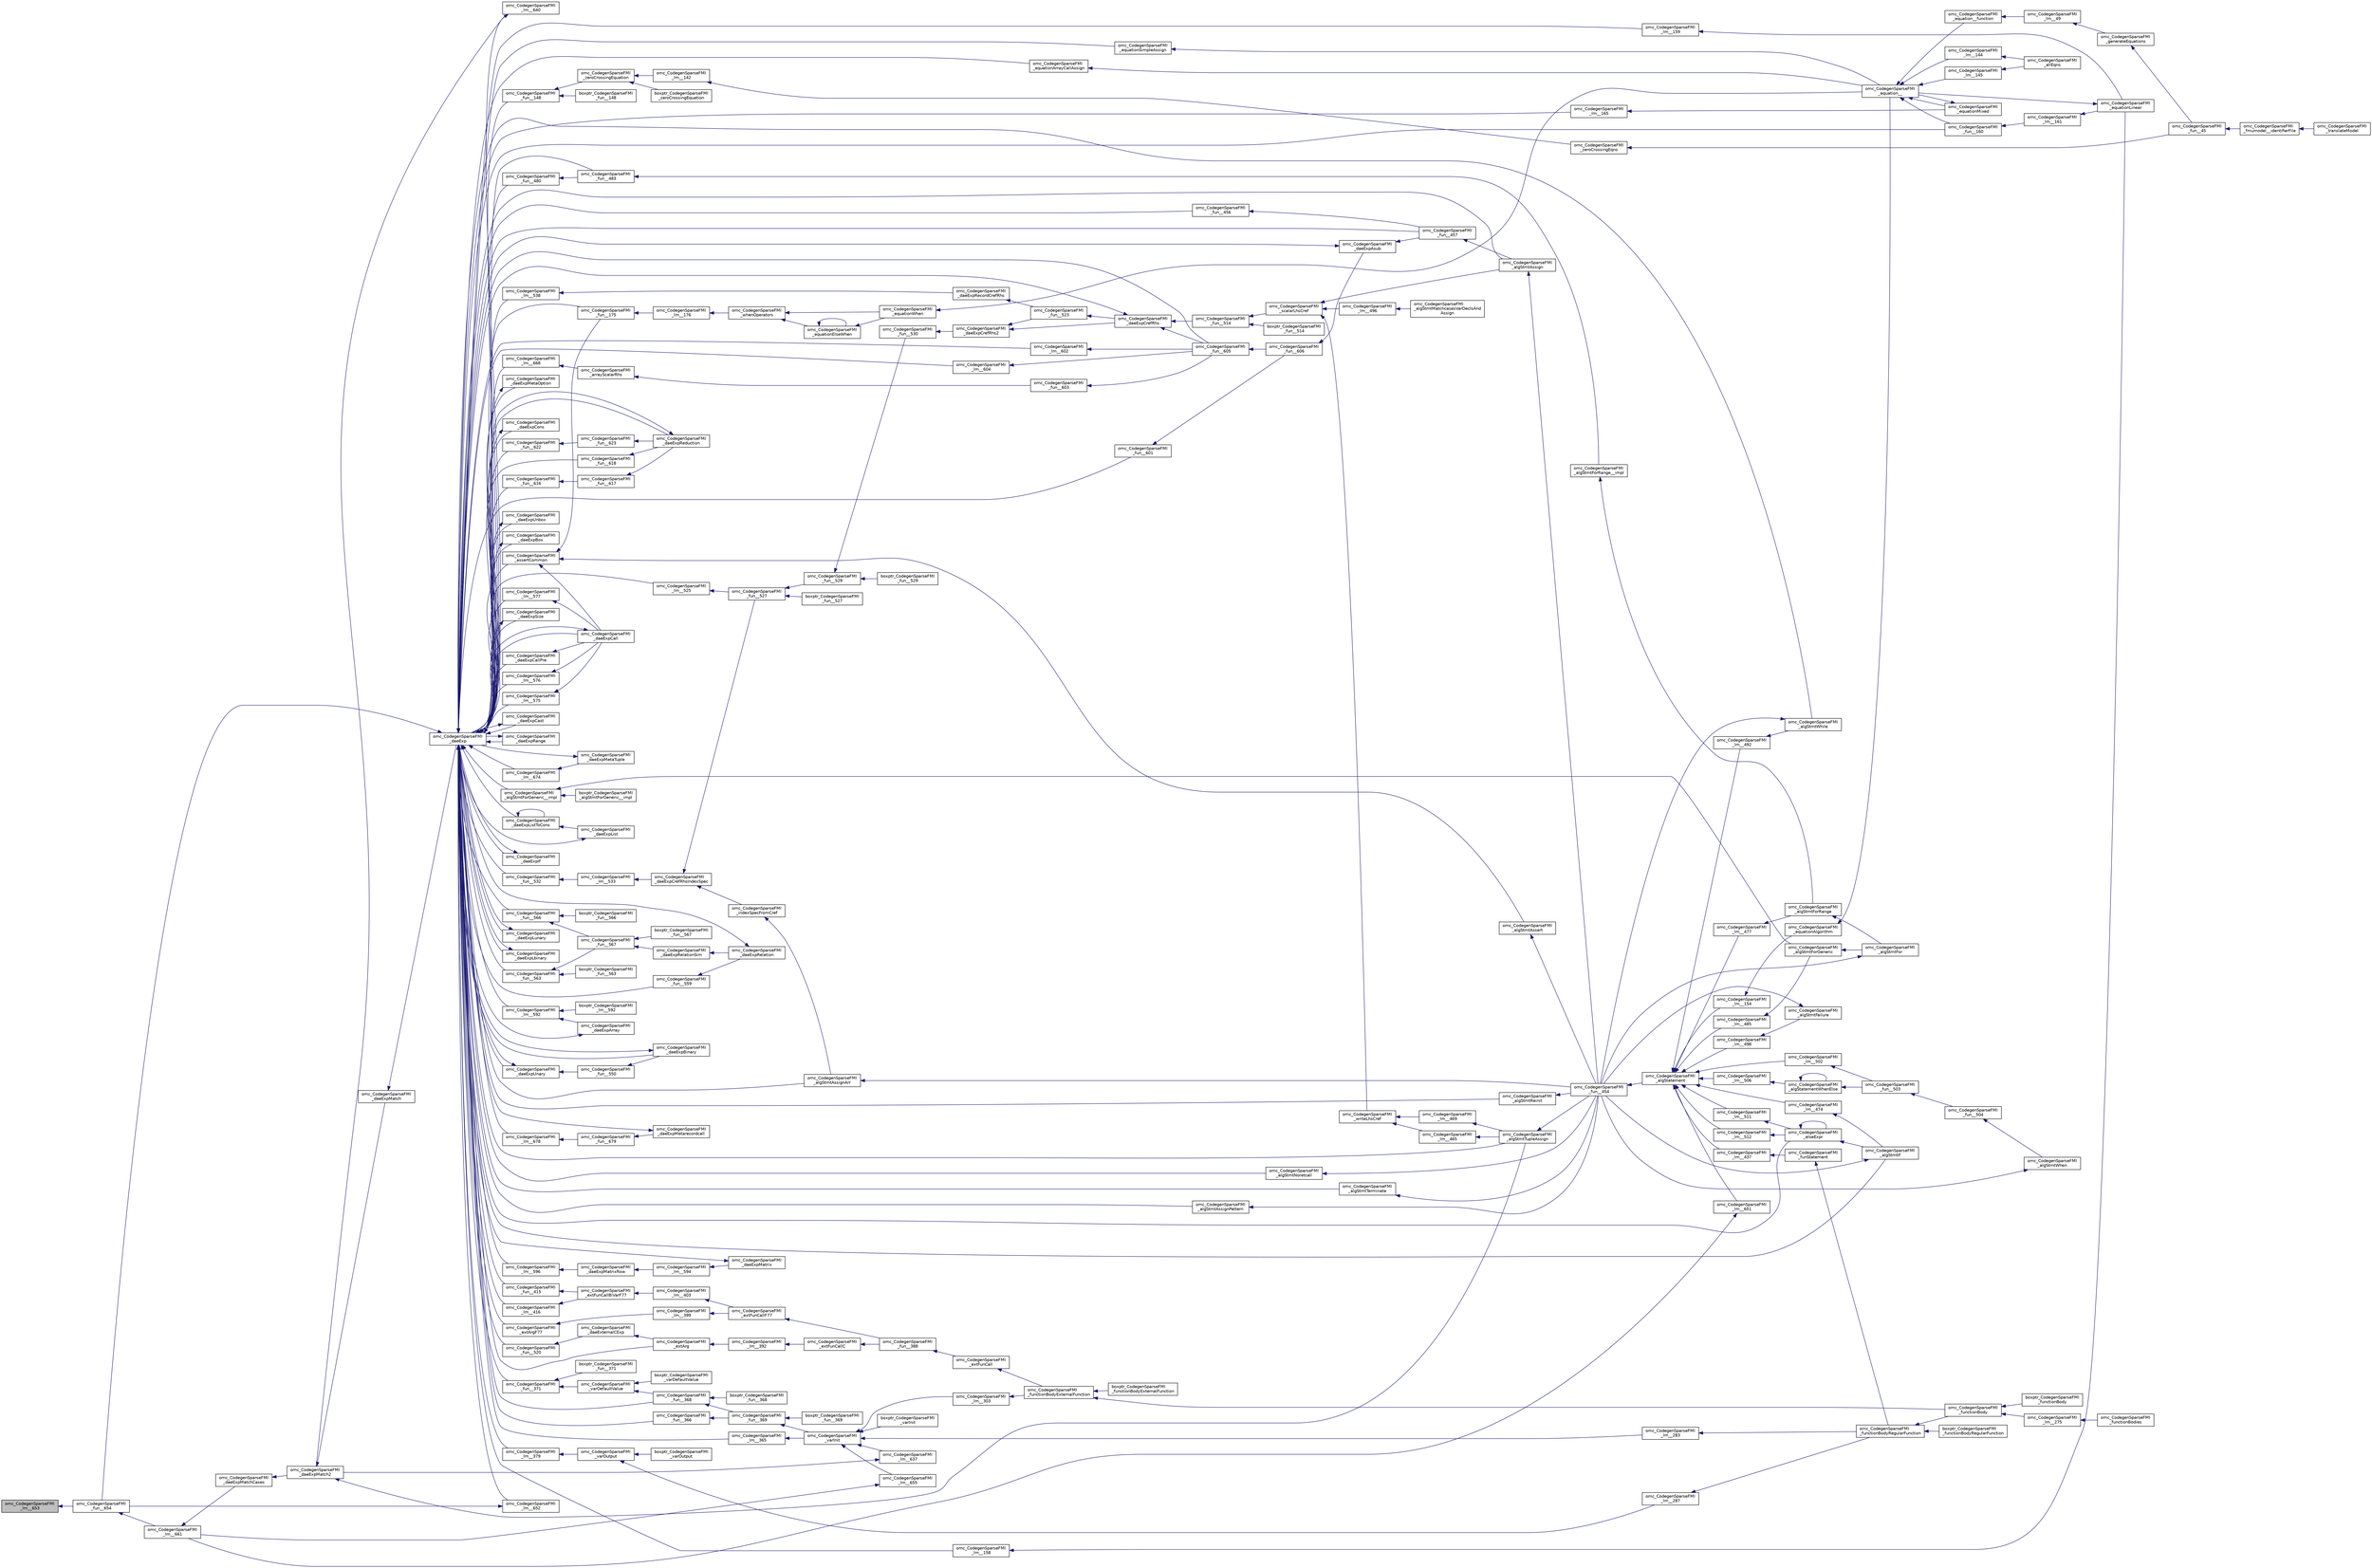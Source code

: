 digraph "omc_CodegenSparseFMI_lm__653"
{
  edge [fontname="Helvetica",fontsize="10",labelfontname="Helvetica",labelfontsize="10"];
  node [fontname="Helvetica",fontsize="10",shape=record];
  rankdir="LR";
  Node220364 [label="omc_CodegenSparseFMI\l_lm__653",height=0.2,width=0.4,color="black", fillcolor="grey75", style="filled", fontcolor="black"];
  Node220364 -> Node220365 [dir="back",color="midnightblue",fontsize="10",style="solid",fontname="Helvetica"];
  Node220365 [label="omc_CodegenSparseFMI\l_fun__654",height=0.2,width=0.4,color="black", fillcolor="white", style="filled",URL="$d1/d2e/_codegen_sparse_f_m_i_8c.html#a779418d021f2bf6e5e05257271d6512f"];
  Node220365 -> Node220366 [dir="back",color="midnightblue",fontsize="10",style="solid",fontname="Helvetica"];
  Node220366 [label="omc_CodegenSparseFMI\l_lm__661",height=0.2,width=0.4,color="black", fillcolor="white", style="filled",URL="$d1/d2e/_codegen_sparse_f_m_i_8c.html#af15d08c53a5b48667e16622e16e97ec5"];
  Node220366 -> Node220367 [dir="back",color="midnightblue",fontsize="10",style="solid",fontname="Helvetica"];
  Node220367 [label="omc_CodegenSparseFMI\l_daeExpMatchCases",height=0.2,width=0.4,color="black", fillcolor="white", style="filled",URL="$da/d88/_codegen_sparse_f_m_i_8h.html#a67c72be0aaa49a7a85509e1c5ab98b41"];
  Node220367 -> Node220368 [dir="back",color="midnightblue",fontsize="10",style="solid",fontname="Helvetica"];
  Node220368 [label="omc_CodegenSparseFMI\l_daeExpMatch2",height=0.2,width=0.4,color="black", fillcolor="white", style="filled",URL="$da/d88/_codegen_sparse_f_m_i_8h.html#a3d2d85eda4fc6adaf9f0a30a7a870128"];
  Node220368 -> Node220369 [dir="back",color="midnightblue",fontsize="10",style="solid",fontname="Helvetica"];
  Node220369 [label="omc_CodegenSparseFMI\l_daeExpMatch",height=0.2,width=0.4,color="black", fillcolor="white", style="filled",URL="$da/d88/_codegen_sparse_f_m_i_8h.html#a59ba01dc770311168227b0e3a87b1e1d"];
  Node220369 -> Node220370 [dir="back",color="midnightblue",fontsize="10",style="solid",fontname="Helvetica"];
  Node220370 [label="omc_CodegenSparseFMI\l_daeExp",height=0.2,width=0.4,color="black", fillcolor="white", style="filled",URL="$da/d88/_codegen_sparse_f_m_i_8h.html#ab26972f772620810838d527d8554f2ac"];
  Node220370 -> Node220371 [dir="back",color="midnightblue",fontsize="10",style="solid",fontname="Helvetica"];
  Node220371 [label="omc_CodegenSparseFMI\l_assertCommon",height=0.2,width=0.4,color="black", fillcolor="white", style="filled",URL="$da/d88/_codegen_sparse_f_m_i_8h.html#affff73cc747add47129bcbacc2d38f9a"];
  Node220371 -> Node220372 [dir="back",color="midnightblue",fontsize="10",style="solid",fontname="Helvetica"];
  Node220372 [label="omc_CodegenSparseFMI\l_daeExpCall",height=0.2,width=0.4,color="black", fillcolor="white", style="filled",URL="$da/d88/_codegen_sparse_f_m_i_8h.html#a48a7b37bcd95aafb972b82321fa96aac"];
  Node220372 -> Node220370 [dir="back",color="midnightblue",fontsize="10",style="solid",fontname="Helvetica"];
  Node220371 -> Node220373 [dir="back",color="midnightblue",fontsize="10",style="solid",fontname="Helvetica"];
  Node220373 [label="omc_CodegenSparseFMI\l_algStmtAssert",height=0.2,width=0.4,color="black", fillcolor="white", style="filled",URL="$da/d88/_codegen_sparse_f_m_i_8h.html#a6b429ec5152996a5f9279a3ddf6844b0"];
  Node220373 -> Node220374 [dir="back",color="midnightblue",fontsize="10",style="solid",fontname="Helvetica"];
  Node220374 [label="omc_CodegenSparseFMI\l_fun__454",height=0.2,width=0.4,color="black", fillcolor="white", style="filled",URL="$d1/d2e/_codegen_sparse_f_m_i_8c.html#a38506d8a286cdb1703e9653cec496244"];
  Node220374 -> Node220375 [dir="back",color="midnightblue",fontsize="10",style="solid",fontname="Helvetica"];
  Node220375 [label="omc_CodegenSparseFMI\l_algStatement",height=0.2,width=0.4,color="black", fillcolor="white", style="filled",URL="$da/d88/_codegen_sparse_f_m_i_8h.html#a5d1fbf810cfb458410c3f606dd4518d6"];
  Node220375 -> Node220376 [dir="back",color="midnightblue",fontsize="10",style="solid",fontname="Helvetica"];
  Node220376 [label="omc_CodegenSparseFMI\l_lm__651",height=0.2,width=0.4,color="black", fillcolor="white", style="filled",URL="$d1/d2e/_codegen_sparse_f_m_i_8c.html#a4601ee3bb7611f920e2f9c96c21fce8e"];
  Node220376 -> Node220366 [dir="back",color="midnightblue",fontsize="10",style="solid",fontname="Helvetica"];
  Node220375 -> Node220377 [dir="back",color="midnightblue",fontsize="10",style="solid",fontname="Helvetica"];
  Node220377 [label="omc_CodegenSparseFMI\l_lm__512",height=0.2,width=0.4,color="black", fillcolor="white", style="filled",URL="$d1/d2e/_codegen_sparse_f_m_i_8c.html#af95888dfe83bb5057d8fd4311bb02812"];
  Node220377 -> Node220378 [dir="back",color="midnightblue",fontsize="10",style="solid",fontname="Helvetica"];
  Node220378 [label="omc_CodegenSparseFMI\l_elseExpr",height=0.2,width=0.4,color="black", fillcolor="white", style="filled",URL="$da/d88/_codegen_sparse_f_m_i_8h.html#ae02994b817886c3b7f562e9552fec536"];
  Node220378 -> Node220378 [dir="back",color="midnightblue",fontsize="10",style="solid",fontname="Helvetica"];
  Node220378 -> Node220379 [dir="back",color="midnightblue",fontsize="10",style="solid",fontname="Helvetica"];
  Node220379 [label="omc_CodegenSparseFMI\l_algStmtIf",height=0.2,width=0.4,color="black", fillcolor="white", style="filled",URL="$da/d88/_codegen_sparse_f_m_i_8h.html#aa72b2ef57d1e5ee8a926acad88bf499d"];
  Node220379 -> Node220374 [dir="back",color="midnightblue",fontsize="10",style="solid",fontname="Helvetica"];
  Node220375 -> Node220380 [dir="back",color="midnightblue",fontsize="10",style="solid",fontname="Helvetica"];
  Node220380 [label="omc_CodegenSparseFMI\l_lm__511",height=0.2,width=0.4,color="black", fillcolor="white", style="filled",URL="$d1/d2e/_codegen_sparse_f_m_i_8c.html#ab0773a7f193a1fc208023bda15bcd13e"];
  Node220380 -> Node220378 [dir="back",color="midnightblue",fontsize="10",style="solid",fontname="Helvetica"];
  Node220375 -> Node220381 [dir="back",color="midnightblue",fontsize="10",style="solid",fontname="Helvetica"];
  Node220381 [label="omc_CodegenSparseFMI\l_lm__506",height=0.2,width=0.4,color="black", fillcolor="white", style="filled",URL="$d1/d2e/_codegen_sparse_f_m_i_8c.html#ab9c484cbc52677b6df8e8fb6df621cc0"];
  Node220381 -> Node220382 [dir="back",color="midnightblue",fontsize="10",style="solid",fontname="Helvetica"];
  Node220382 [label="omc_CodegenSparseFMI\l_algStatementWhenElse",height=0.2,width=0.4,color="black", fillcolor="white", style="filled",URL="$da/d88/_codegen_sparse_f_m_i_8h.html#a55c70c95b005ab4e4a668af539875303"];
  Node220382 -> Node220382 [dir="back",color="midnightblue",fontsize="10",style="solid",fontname="Helvetica"];
  Node220382 -> Node220383 [dir="back",color="midnightblue",fontsize="10",style="solid",fontname="Helvetica"];
  Node220383 [label="omc_CodegenSparseFMI\l_fun__503",height=0.2,width=0.4,color="black", fillcolor="white", style="filled",URL="$d1/d2e/_codegen_sparse_f_m_i_8c.html#a2f60622244298e4d41f2a4f51d7b6875"];
  Node220383 -> Node220384 [dir="back",color="midnightblue",fontsize="10",style="solid",fontname="Helvetica"];
  Node220384 [label="omc_CodegenSparseFMI\l_fun__504",height=0.2,width=0.4,color="black", fillcolor="white", style="filled",URL="$d1/d2e/_codegen_sparse_f_m_i_8c.html#a34c708458b1cf12fb6f5f8b4d739cfd1"];
  Node220384 -> Node220385 [dir="back",color="midnightblue",fontsize="10",style="solid",fontname="Helvetica"];
  Node220385 [label="omc_CodegenSparseFMI\l_algStmtWhen",height=0.2,width=0.4,color="black", fillcolor="white", style="filled",URL="$da/d88/_codegen_sparse_f_m_i_8h.html#a1045cff030f158d7beb1890107038b8d"];
  Node220385 -> Node220374 [dir="back",color="midnightblue",fontsize="10",style="solid",fontname="Helvetica"];
  Node220375 -> Node220386 [dir="back",color="midnightblue",fontsize="10",style="solid",fontname="Helvetica"];
  Node220386 [label="omc_CodegenSparseFMI\l_lm__502",height=0.2,width=0.4,color="black", fillcolor="white", style="filled",URL="$d1/d2e/_codegen_sparse_f_m_i_8c.html#a7b108abc44b96cb6c9ed48e243a90fad"];
  Node220386 -> Node220383 [dir="back",color="midnightblue",fontsize="10",style="solid",fontname="Helvetica"];
  Node220375 -> Node220387 [dir="back",color="midnightblue",fontsize="10",style="solid",fontname="Helvetica"];
  Node220387 [label="omc_CodegenSparseFMI\l_lm__498",height=0.2,width=0.4,color="black", fillcolor="white", style="filled",URL="$d1/d2e/_codegen_sparse_f_m_i_8c.html#a9a587324a76d2a404951bc9b392ed5cb"];
  Node220387 -> Node220388 [dir="back",color="midnightblue",fontsize="10",style="solid",fontname="Helvetica"];
  Node220388 [label="omc_CodegenSparseFMI\l_algStmtFailure",height=0.2,width=0.4,color="black", fillcolor="white", style="filled",URL="$da/d88/_codegen_sparse_f_m_i_8h.html#ad11b2d0a665f24fbe809721a52d58392"];
  Node220388 -> Node220374 [dir="back",color="midnightblue",fontsize="10",style="solid",fontname="Helvetica"];
  Node220375 -> Node220389 [dir="back",color="midnightblue",fontsize="10",style="solid",fontname="Helvetica"];
  Node220389 [label="omc_CodegenSparseFMI\l_lm__492",height=0.2,width=0.4,color="black", fillcolor="white", style="filled",URL="$d1/d2e/_codegen_sparse_f_m_i_8c.html#a72ef5dd5785e8cfbae898a4957299174"];
  Node220389 -> Node220390 [dir="back",color="midnightblue",fontsize="10",style="solid",fontname="Helvetica"];
  Node220390 [label="omc_CodegenSparseFMI\l_algStmtWhile",height=0.2,width=0.4,color="black", fillcolor="white", style="filled",URL="$da/d88/_codegen_sparse_f_m_i_8h.html#a737e817657aa616db460e3a97c2e3107"];
  Node220390 -> Node220374 [dir="back",color="midnightblue",fontsize="10",style="solid",fontname="Helvetica"];
  Node220375 -> Node220391 [dir="back",color="midnightblue",fontsize="10",style="solid",fontname="Helvetica"];
  Node220391 [label="omc_CodegenSparseFMI\l_lm__485",height=0.2,width=0.4,color="black", fillcolor="white", style="filled",URL="$d1/d2e/_codegen_sparse_f_m_i_8c.html#aaee69379b676eacca1ab73ffa0291eea"];
  Node220391 -> Node220392 [dir="back",color="midnightblue",fontsize="10",style="solid",fontname="Helvetica"];
  Node220392 [label="omc_CodegenSparseFMI\l_algStmtForGeneric",height=0.2,width=0.4,color="black", fillcolor="white", style="filled",URL="$da/d88/_codegen_sparse_f_m_i_8h.html#a15ee44d2afe47cb6295a4d916b0ca7a1"];
  Node220392 -> Node220393 [dir="back",color="midnightblue",fontsize="10",style="solid",fontname="Helvetica"];
  Node220393 [label="omc_CodegenSparseFMI\l_algStmtFor",height=0.2,width=0.4,color="black", fillcolor="white", style="filled",URL="$da/d88/_codegen_sparse_f_m_i_8h.html#a4a85a211bdd342c5634f687ac8530821"];
  Node220393 -> Node220374 [dir="back",color="midnightblue",fontsize="10",style="solid",fontname="Helvetica"];
  Node220375 -> Node220394 [dir="back",color="midnightblue",fontsize="10",style="solid",fontname="Helvetica"];
  Node220394 [label="omc_CodegenSparseFMI\l_lm__477",height=0.2,width=0.4,color="black", fillcolor="white", style="filled",URL="$d1/d2e/_codegen_sparse_f_m_i_8c.html#a2f9a22c9a97ca26efa4457a52c8310c9"];
  Node220394 -> Node220395 [dir="back",color="midnightblue",fontsize="10",style="solid",fontname="Helvetica"];
  Node220395 [label="omc_CodegenSparseFMI\l_algStmtForRange",height=0.2,width=0.4,color="black", fillcolor="white", style="filled",URL="$da/d88/_codegen_sparse_f_m_i_8h.html#aec1da676936e15ede37d5d7df69bd5d3"];
  Node220395 -> Node220393 [dir="back",color="midnightblue",fontsize="10",style="solid",fontname="Helvetica"];
  Node220375 -> Node220396 [dir="back",color="midnightblue",fontsize="10",style="solid",fontname="Helvetica"];
  Node220396 [label="omc_CodegenSparseFMI\l_lm__474",height=0.2,width=0.4,color="black", fillcolor="white", style="filled",URL="$d1/d2e/_codegen_sparse_f_m_i_8c.html#a39706f1a079b0966689768a75ddc77b3"];
  Node220396 -> Node220379 [dir="back",color="midnightblue",fontsize="10",style="solid",fontname="Helvetica"];
  Node220375 -> Node220397 [dir="back",color="midnightblue",fontsize="10",style="solid",fontname="Helvetica"];
  Node220397 [label="omc_CodegenSparseFMI\l_lm__437",height=0.2,width=0.4,color="black", fillcolor="white", style="filled",URL="$d1/d2e/_codegen_sparse_f_m_i_8c.html#a1bcb8bb8090787c8cfad3cc233eb2cbb"];
  Node220397 -> Node220398 [dir="back",color="midnightblue",fontsize="10",style="solid",fontname="Helvetica"];
  Node220398 [label="omc_CodegenSparseFMI\l_funStatement",height=0.2,width=0.4,color="black", fillcolor="white", style="filled",URL="$da/d88/_codegen_sparse_f_m_i_8h.html#a6011fbd6700693d91a736f67f7cd333a"];
  Node220398 -> Node220399 [dir="back",color="midnightblue",fontsize="10",style="solid",fontname="Helvetica"];
  Node220399 [label="omc_CodegenSparseFMI\l_functionBodyRegularFunction",height=0.2,width=0.4,color="black", fillcolor="white", style="filled",URL="$da/d88/_codegen_sparse_f_m_i_8h.html#a35f588d60d8560ad7c541738fc9bc5d0"];
  Node220399 -> Node220400 [dir="back",color="midnightblue",fontsize="10",style="solid",fontname="Helvetica"];
  Node220400 [label="boxptr_CodegenSparseFMI\l_functionBodyRegularFunction",height=0.2,width=0.4,color="black", fillcolor="white", style="filled",URL="$da/d88/_codegen_sparse_f_m_i_8h.html#ad0cd59d6ca1bf8ab02b015f235daadf1"];
  Node220399 -> Node220401 [dir="back",color="midnightblue",fontsize="10",style="solid",fontname="Helvetica"];
  Node220401 [label="omc_CodegenSparseFMI\l_functionBody",height=0.2,width=0.4,color="black", fillcolor="white", style="filled",URL="$da/d88/_codegen_sparse_f_m_i_8h.html#a8326dd08d50f77b343a0b1e9fdee90d6"];
  Node220401 -> Node220402 [dir="back",color="midnightblue",fontsize="10",style="solid",fontname="Helvetica"];
  Node220402 [label="boxptr_CodegenSparseFMI\l_functionBody",height=0.2,width=0.4,color="black", fillcolor="white", style="filled",URL="$da/d88/_codegen_sparse_f_m_i_8h.html#a1450c37977ff46f0a318f1740d46b3a2"];
  Node220401 -> Node220403 [dir="back",color="midnightblue",fontsize="10",style="solid",fontname="Helvetica"];
  Node220403 [label="omc_CodegenSparseFMI\l_lm__275",height=0.2,width=0.4,color="black", fillcolor="white", style="filled",URL="$d1/d2e/_codegen_sparse_f_m_i_8c.html#afa6f1fb10983410b266344362bafabb7"];
  Node220403 -> Node220404 [dir="back",color="midnightblue",fontsize="10",style="solid",fontname="Helvetica"];
  Node220404 [label="omc_CodegenSparseFMI\l_functionBodies",height=0.2,width=0.4,color="black", fillcolor="white", style="filled",URL="$da/d88/_codegen_sparse_f_m_i_8h.html#ad5d463f801d993e3be31d7c8963771af"];
  Node220375 -> Node220405 [dir="back",color="midnightblue",fontsize="10",style="solid",fontname="Helvetica"];
  Node220405 [label="omc_CodegenSparseFMI\l_lm__154",height=0.2,width=0.4,color="black", fillcolor="white", style="filled",URL="$d1/d2e/_codegen_sparse_f_m_i_8c.html#a1572fc969206bf7560bccaad1883519a"];
  Node220405 -> Node220406 [dir="back",color="midnightblue",fontsize="10",style="solid",fontname="Helvetica"];
  Node220406 [label="omc_CodegenSparseFMI\l_equationAlgorithm",height=0.2,width=0.4,color="black", fillcolor="white", style="filled",URL="$da/d88/_codegen_sparse_f_m_i_8h.html#adc1144a1e01b13d32f1cd272edef769f"];
  Node220406 -> Node220407 [dir="back",color="midnightblue",fontsize="10",style="solid",fontname="Helvetica"];
  Node220407 [label="omc_CodegenSparseFMI\l_equation__",height=0.2,width=0.4,color="black", fillcolor="white", style="filled",URL="$da/d88/_codegen_sparse_f_m_i_8h.html#a99f4c0cb745d02faf3615bcda104a18a"];
  Node220407 -> Node220408 [dir="back",color="midnightblue",fontsize="10",style="solid",fontname="Helvetica"];
  Node220408 [label="omc_CodegenSparseFMI\l_equationMixed",height=0.2,width=0.4,color="black", fillcolor="white", style="filled",URL="$da/d88/_codegen_sparse_f_m_i_8h.html#ac29f9768bd0d77a3e1e85ee8d33113f2"];
  Node220408 -> Node220407 [dir="back",color="midnightblue",fontsize="10",style="solid",fontname="Helvetica"];
  Node220407 -> Node220409 [dir="back",color="midnightblue",fontsize="10",style="solid",fontname="Helvetica"];
  Node220409 [label="omc_CodegenSparseFMI\l_fun__160",height=0.2,width=0.4,color="black", fillcolor="white", style="filled",URL="$d1/d2e/_codegen_sparse_f_m_i_8c.html#ae706b7e1daac9ecce083bb0f153c4537"];
  Node220409 -> Node220410 [dir="back",color="midnightblue",fontsize="10",style="solid",fontname="Helvetica"];
  Node220410 [label="omc_CodegenSparseFMI\l_lm__161",height=0.2,width=0.4,color="black", fillcolor="white", style="filled",URL="$d1/d2e/_codegen_sparse_f_m_i_8c.html#afef10b15667b5fa348e2e5474100a059"];
  Node220410 -> Node220411 [dir="back",color="midnightblue",fontsize="10",style="solid",fontname="Helvetica"];
  Node220411 [label="omc_CodegenSparseFMI\l_equationLinear",height=0.2,width=0.4,color="black", fillcolor="white", style="filled",URL="$da/d88/_codegen_sparse_f_m_i_8h.html#ae8ae758cee8e51f80c69f273ea2dead4"];
  Node220411 -> Node220407 [dir="back",color="midnightblue",fontsize="10",style="solid",fontname="Helvetica"];
  Node220407 -> Node220412 [dir="back",color="midnightblue",fontsize="10",style="solid",fontname="Helvetica"];
  Node220412 [label="omc_CodegenSparseFMI\l_lm__145",height=0.2,width=0.4,color="black", fillcolor="white", style="filled",URL="$d1/d2e/_codegen_sparse_f_m_i_8c.html#a482b9fe4a2cf1170ba37c04cbeeba56b"];
  Node220412 -> Node220413 [dir="back",color="midnightblue",fontsize="10",style="solid",fontname="Helvetica"];
  Node220413 [label="omc_CodegenSparseFMI\l_allEqns",height=0.2,width=0.4,color="black", fillcolor="white", style="filled",URL="$da/d88/_codegen_sparse_f_m_i_8h.html#a94fa0652e8d98e8869394cc988af391b"];
  Node220407 -> Node220414 [dir="back",color="midnightblue",fontsize="10",style="solid",fontname="Helvetica"];
  Node220414 [label="omc_CodegenSparseFMI\l_lm__144",height=0.2,width=0.4,color="black", fillcolor="white", style="filled",URL="$d1/d2e/_codegen_sparse_f_m_i_8c.html#a53bc84287c3730b73c523380ca378dcf"];
  Node220414 -> Node220413 [dir="back",color="midnightblue",fontsize="10",style="solid",fontname="Helvetica"];
  Node220407 -> Node220415 [dir="back",color="midnightblue",fontsize="10",style="solid",fontname="Helvetica"];
  Node220415 [label="omc_CodegenSparseFMI\l_equation__function",height=0.2,width=0.4,color="black", fillcolor="white", style="filled",URL="$da/d88/_codegen_sparse_f_m_i_8h.html#a3b6d78478d2920ade27380933feef664"];
  Node220415 -> Node220416 [dir="back",color="midnightblue",fontsize="10",style="solid",fontname="Helvetica"];
  Node220416 [label="omc_CodegenSparseFMI\l_lm__49",height=0.2,width=0.4,color="black", fillcolor="white", style="filled",URL="$d1/d2e/_codegen_sparse_f_m_i_8c.html#afd950130e5951ce5d9b078504b8e5445"];
  Node220416 -> Node220417 [dir="back",color="midnightblue",fontsize="10",style="solid",fontname="Helvetica"];
  Node220417 [label="omc_CodegenSparseFMI\l_generateEquations",height=0.2,width=0.4,color="black", fillcolor="white", style="filled",URL="$da/d88/_codegen_sparse_f_m_i_8h.html#a944e50c37aa93fa6e9c540a7d9a7f671"];
  Node220417 -> Node220418 [dir="back",color="midnightblue",fontsize="10",style="solid",fontname="Helvetica"];
  Node220418 [label="omc_CodegenSparseFMI\l_fun__45",height=0.2,width=0.4,color="black", fillcolor="white", style="filled",URL="$d1/d2e/_codegen_sparse_f_m_i_8c.html#a33c397eee4567dbaf5269d88f9ea50f2"];
  Node220418 -> Node220419 [dir="back",color="midnightblue",fontsize="10",style="solid",fontname="Helvetica"];
  Node220419 [label="omc_CodegenSparseFMI\l_fmumodel__identifierFile",height=0.2,width=0.4,color="black", fillcolor="white", style="filled",URL="$da/d88/_codegen_sparse_f_m_i_8h.html#a0d704247081fbb1f268bdd5ae5d7f3f3"];
  Node220419 -> Node220420 [dir="back",color="midnightblue",fontsize="10",style="solid",fontname="Helvetica"];
  Node220420 [label="omc_CodegenSparseFMI\l_translateModel",height=0.2,width=0.4,color="black", fillcolor="white", style="filled",URL="$da/d88/_codegen_sparse_f_m_i_8h.html#a6e115544fcae7968ab9fa00a0ea17b1d"];
  Node220371 -> Node220421 [dir="back",color="midnightblue",fontsize="10",style="solid",fontname="Helvetica"];
  Node220421 [label="omc_CodegenSparseFMI\l_fun__175",height=0.2,width=0.4,color="black", fillcolor="white", style="filled",URL="$d1/d2e/_codegen_sparse_f_m_i_8c.html#ae71d3dbce84027f4da25d630128e9f06"];
  Node220421 -> Node220422 [dir="back",color="midnightblue",fontsize="10",style="solid",fontname="Helvetica"];
  Node220422 [label="omc_CodegenSparseFMI\l_lm__176",height=0.2,width=0.4,color="black", fillcolor="white", style="filled",URL="$d1/d2e/_codegen_sparse_f_m_i_8c.html#a3aab67e796da3718ac21ae4e0b10522b"];
  Node220422 -> Node220423 [dir="back",color="midnightblue",fontsize="10",style="solid",fontname="Helvetica"];
  Node220423 [label="omc_CodegenSparseFMI\l_whenOperators",height=0.2,width=0.4,color="black", fillcolor="white", style="filled",URL="$da/d88/_codegen_sparse_f_m_i_8h.html#aaa56a6cbe937c9e43604fbefcddc43d4"];
  Node220423 -> Node220424 [dir="back",color="midnightblue",fontsize="10",style="solid",fontname="Helvetica"];
  Node220424 [label="omc_CodegenSparseFMI\l_equationElseWhen",height=0.2,width=0.4,color="black", fillcolor="white", style="filled",URL="$da/d88/_codegen_sparse_f_m_i_8h.html#a9252f94be6a8d4db5d542a2a30867d21"];
  Node220424 -> Node220424 [dir="back",color="midnightblue",fontsize="10",style="solid",fontname="Helvetica"];
  Node220424 -> Node220425 [dir="back",color="midnightblue",fontsize="10",style="solid",fontname="Helvetica"];
  Node220425 [label="omc_CodegenSparseFMI\l_equationWhen",height=0.2,width=0.4,color="black", fillcolor="white", style="filled",URL="$da/d88/_codegen_sparse_f_m_i_8h.html#a182b50d619540de019adbeb9053f85d2"];
  Node220425 -> Node220407 [dir="back",color="midnightblue",fontsize="10",style="solid",fontname="Helvetica"];
  Node220423 -> Node220425 [dir="back",color="midnightblue",fontsize="10",style="solid",fontname="Helvetica"];
  Node220370 -> Node220426 [dir="back",color="midnightblue",fontsize="10",style="solid",fontname="Helvetica"];
  Node220426 [label="omc_CodegenSparseFMI\l_algStmtAssignPattern",height=0.2,width=0.4,color="black", fillcolor="white", style="filled",URL="$da/d88/_codegen_sparse_f_m_i_8h.html#aa769cf6a279946c8484ba60efafa1bc7"];
  Node220426 -> Node220374 [dir="back",color="midnightblue",fontsize="10",style="solid",fontname="Helvetica"];
  Node220370 -> Node220427 [dir="back",color="midnightblue",fontsize="10",style="solid",fontname="Helvetica"];
  Node220427 [label="omc_CodegenSparseFMI\l_lm__678",height=0.2,width=0.4,color="black", fillcolor="white", style="filled",URL="$d1/d2e/_codegen_sparse_f_m_i_8c.html#a128c47290974b3ffbcea043e82979943"];
  Node220427 -> Node220428 [dir="back",color="midnightblue",fontsize="10",style="solid",fontname="Helvetica"];
  Node220428 [label="omc_CodegenSparseFMI\l_fun__679",height=0.2,width=0.4,color="black", fillcolor="white", style="filled",URL="$d1/d2e/_codegen_sparse_f_m_i_8c.html#a2365ba198f39b872daa06cc5d23c6252"];
  Node220428 -> Node220429 [dir="back",color="midnightblue",fontsize="10",style="solid",fontname="Helvetica"];
  Node220429 [label="omc_CodegenSparseFMI\l_daeExpMetarecordcall",height=0.2,width=0.4,color="black", fillcolor="white", style="filled",URL="$da/d88/_codegen_sparse_f_m_i_8h.html#af4d3cdaeb7380d8a65146e12030c5c0e"];
  Node220429 -> Node220370 [dir="back",color="midnightblue",fontsize="10",style="solid",fontname="Helvetica"];
  Node220370 -> Node220430 [dir="back",color="midnightblue",fontsize="10",style="solid",fontname="Helvetica"];
  Node220430 [label="omc_CodegenSparseFMI\l_daeExpMetaOption",height=0.2,width=0.4,color="black", fillcolor="white", style="filled",URL="$da/d88/_codegen_sparse_f_m_i_8h.html#ae536b39241762561555271004c37440e"];
  Node220430 -> Node220370 [dir="back",color="midnightblue",fontsize="10",style="solid",fontname="Helvetica"];
  Node220370 -> Node220431 [dir="back",color="midnightblue",fontsize="10",style="solid",fontname="Helvetica"];
  Node220431 [label="omc_CodegenSparseFMI\l_lm__674",height=0.2,width=0.4,color="black", fillcolor="white", style="filled",URL="$d1/d2e/_codegen_sparse_f_m_i_8c.html#ad52f1b672015908228e495a9b9ff40ca"];
  Node220431 -> Node220432 [dir="back",color="midnightblue",fontsize="10",style="solid",fontname="Helvetica"];
  Node220432 [label="omc_CodegenSparseFMI\l_daeExpMetaTuple",height=0.2,width=0.4,color="black", fillcolor="white", style="filled",URL="$da/d88/_codegen_sparse_f_m_i_8h.html#a37dab4d4c7bc7fd838505c060a8b9049"];
  Node220432 -> Node220370 [dir="back",color="midnightblue",fontsize="10",style="solid",fontname="Helvetica"];
  Node220370 -> Node220433 [dir="back",color="midnightblue",fontsize="10",style="solid",fontname="Helvetica"];
  Node220433 [label="omc_CodegenSparseFMI\l_daeExpCons",height=0.2,width=0.4,color="black", fillcolor="white", style="filled",URL="$da/d88/_codegen_sparse_f_m_i_8h.html#ab881b9f7dbddb69fe91bb74c9c5c54c1"];
  Node220433 -> Node220370 [dir="back",color="midnightblue",fontsize="10",style="solid",fontname="Helvetica"];
  Node220370 -> Node220434 [dir="back",color="midnightblue",fontsize="10",style="solid",fontname="Helvetica"];
  Node220434 [label="omc_CodegenSparseFMI\l_daeExpListToCons",height=0.2,width=0.4,color="black", fillcolor="white", style="filled",URL="$da/d88/_codegen_sparse_f_m_i_8h.html#a1d1ae6cb82e69292e58b8c65e002ea55"];
  Node220434 -> Node220434 [dir="back",color="midnightblue",fontsize="10",style="solid",fontname="Helvetica"];
  Node220434 -> Node220435 [dir="back",color="midnightblue",fontsize="10",style="solid",fontname="Helvetica"];
  Node220435 [label="omc_CodegenSparseFMI\l_daeExpList",height=0.2,width=0.4,color="black", fillcolor="white", style="filled",URL="$da/d88/_codegen_sparse_f_m_i_8h.html#a2f666b582c610d5c8b23988ecba9664b"];
  Node220435 -> Node220370 [dir="back",color="midnightblue",fontsize="10",style="solid",fontname="Helvetica"];
  Node220370 -> Node220436 [dir="back",color="midnightblue",fontsize="10",style="solid",fontname="Helvetica"];
  Node220436 [label="omc_CodegenSparseFMI\l_lm__668",height=0.2,width=0.4,color="black", fillcolor="white", style="filled",URL="$d1/d2e/_codegen_sparse_f_m_i_8c.html#a76351725b41da0af498aadf54b92c275"];
  Node220436 -> Node220437 [dir="back",color="midnightblue",fontsize="10",style="solid",fontname="Helvetica"];
  Node220437 [label="omc_CodegenSparseFMI\l_arrayScalarRhs",height=0.2,width=0.4,color="black", fillcolor="white", style="filled",URL="$da/d88/_codegen_sparse_f_m_i_8h.html#ab4de96fd8fb5647ef325ca122a4753f3"];
  Node220437 -> Node220438 [dir="back",color="midnightblue",fontsize="10",style="solid",fontname="Helvetica"];
  Node220438 [label="omc_CodegenSparseFMI\l_fun__603",height=0.2,width=0.4,color="black", fillcolor="white", style="filled",URL="$d1/d2e/_codegen_sparse_f_m_i_8c.html#adbd2857da6df0e479b3bd77c5b7a8f7d"];
  Node220438 -> Node220439 [dir="back",color="midnightblue",fontsize="10",style="solid",fontname="Helvetica"];
  Node220439 [label="omc_CodegenSparseFMI\l_fun__605",height=0.2,width=0.4,color="black", fillcolor="white", style="filled",URL="$d1/d2e/_codegen_sparse_f_m_i_8c.html#a9bd0f333ed74be93d8bd6468cde56736"];
  Node220439 -> Node220440 [dir="back",color="midnightblue",fontsize="10",style="solid",fontname="Helvetica"];
  Node220440 [label="omc_CodegenSparseFMI\l_fun__606",height=0.2,width=0.4,color="black", fillcolor="white", style="filled",URL="$d1/d2e/_codegen_sparse_f_m_i_8c.html#a57e7ee8cc6cf0e5de142a92a92caf6d0"];
  Node220440 -> Node220441 [dir="back",color="midnightblue",fontsize="10",style="solid",fontname="Helvetica"];
  Node220441 [label="omc_CodegenSparseFMI\l_daeExpAsub",height=0.2,width=0.4,color="black", fillcolor="white", style="filled",URL="$da/d88/_codegen_sparse_f_m_i_8h.html#ab042430b0f630bd548c9122206a41a76"];
  Node220441 -> Node220370 [dir="back",color="midnightblue",fontsize="10",style="solid",fontname="Helvetica"];
  Node220441 -> Node220442 [dir="back",color="midnightblue",fontsize="10",style="solid",fontname="Helvetica"];
  Node220442 [label="omc_CodegenSparseFMI\l_fun__457",height=0.2,width=0.4,color="black", fillcolor="white", style="filled",URL="$d1/d2e/_codegen_sparse_f_m_i_8c.html#a9a66843f2c8f85ed8a0e89829eadf41b"];
  Node220442 -> Node220443 [dir="back",color="midnightblue",fontsize="10",style="solid",fontname="Helvetica"];
  Node220443 [label="omc_CodegenSparseFMI\l_algStmtAssign",height=0.2,width=0.4,color="black", fillcolor="white", style="filled",URL="$da/d88/_codegen_sparse_f_m_i_8h.html#a1c3cbb22c2453d6b93e5a19e87126639"];
  Node220443 -> Node220374 [dir="back",color="midnightblue",fontsize="10",style="solid",fontname="Helvetica"];
  Node220370 -> Node220444 [dir="back",color="midnightblue",fontsize="10",style="solid",fontname="Helvetica"];
  Node220444 [label="omc_CodegenSparseFMI\l_daeExpUnbox",height=0.2,width=0.4,color="black", fillcolor="white", style="filled",URL="$da/d88/_codegen_sparse_f_m_i_8h.html#ad8a93ec5bfec6454d268e95a82bf96b8"];
  Node220444 -> Node220370 [dir="back",color="midnightblue",fontsize="10",style="solid",fontname="Helvetica"];
  Node220370 -> Node220445 [dir="back",color="midnightblue",fontsize="10",style="solid",fontname="Helvetica"];
  Node220445 [label="omc_CodegenSparseFMI\l_daeExpBox",height=0.2,width=0.4,color="black", fillcolor="white", style="filled",URL="$da/d88/_codegen_sparse_f_m_i_8h.html#a39dc1615a535b01d20db9b87fc607d3c"];
  Node220445 -> Node220370 [dir="back",color="midnightblue",fontsize="10",style="solid",fontname="Helvetica"];
  Node220370 -> Node220365 [dir="back",color="midnightblue",fontsize="10",style="solid",fontname="Helvetica"];
  Node220370 -> Node220446 [dir="back",color="midnightblue",fontsize="10",style="solid",fontname="Helvetica"];
  Node220446 [label="omc_CodegenSparseFMI\l_lm__652",height=0.2,width=0.4,color="black", fillcolor="white", style="filled",URL="$d1/d2e/_codegen_sparse_f_m_i_8c.html#afb77daba20dc13d99f8916228d277ad2"];
  Node220446 -> Node220365 [dir="back",color="midnightblue",fontsize="10",style="solid",fontname="Helvetica"];
  Node220370 -> Node220447 [dir="back",color="midnightblue",fontsize="10",style="solid",fontname="Helvetica"];
  Node220447 [label="omc_CodegenSparseFMI\l_lm__640",height=0.2,width=0.4,color="black", fillcolor="white", style="filled",URL="$d1/d2e/_codegen_sparse_f_m_i_8c.html#ab7ae5141c274871c57b0fb912e7ddaf7"];
  Node220447 -> Node220368 [dir="back",color="midnightblue",fontsize="10",style="solid",fontname="Helvetica"];
  Node220370 -> Node220448 [dir="back",color="midnightblue",fontsize="10",style="solid",fontname="Helvetica"];
  Node220448 [label="omc_CodegenSparseFMI\l_daeExpReduction",height=0.2,width=0.4,color="black", fillcolor="white", style="filled",URL="$da/d88/_codegen_sparse_f_m_i_8h.html#a215e1cfa638090eb2c87b8d31be99cf0"];
  Node220448 -> Node220370 [dir="back",color="midnightblue",fontsize="10",style="solid",fontname="Helvetica"];
  Node220370 -> Node220449 [dir="back",color="midnightblue",fontsize="10",style="solid",fontname="Helvetica"];
  Node220449 [label="omc_CodegenSparseFMI\l_fun__622",height=0.2,width=0.4,color="black", fillcolor="white", style="filled",URL="$d1/d2e/_codegen_sparse_f_m_i_8c.html#ae5c95b0ba06e68ed18a5d60da4cda046"];
  Node220449 -> Node220450 [dir="back",color="midnightblue",fontsize="10",style="solid",fontname="Helvetica"];
  Node220450 [label="omc_CodegenSparseFMI\l_fun__623",height=0.2,width=0.4,color="black", fillcolor="white", style="filled",URL="$d1/d2e/_codegen_sparse_f_m_i_8c.html#ad252a6b0c4628a8f587fbfdf6b702226"];
  Node220450 -> Node220448 [dir="back",color="midnightblue",fontsize="10",style="solid",fontname="Helvetica"];
  Node220370 -> Node220451 [dir="back",color="midnightblue",fontsize="10",style="solid",fontname="Helvetica"];
  Node220451 [label="omc_CodegenSparseFMI\l_fun__618",height=0.2,width=0.4,color="black", fillcolor="white", style="filled",URL="$d1/d2e/_codegen_sparse_f_m_i_8c.html#a6b9efcf5bb1e83e9d6d64821e5b15530"];
  Node220451 -> Node220448 [dir="back",color="midnightblue",fontsize="10",style="solid",fontname="Helvetica"];
  Node220370 -> Node220452 [dir="back",color="midnightblue",fontsize="10",style="solid",fontname="Helvetica"];
  Node220452 [label="omc_CodegenSparseFMI\l_fun__616",height=0.2,width=0.4,color="black", fillcolor="white", style="filled",URL="$d1/d2e/_codegen_sparse_f_m_i_8c.html#a635859e8c511453505953fab612853b3"];
  Node220452 -> Node220453 [dir="back",color="midnightblue",fontsize="10",style="solid",fontname="Helvetica"];
  Node220453 [label="omc_CodegenSparseFMI\l_fun__617",height=0.2,width=0.4,color="black", fillcolor="white", style="filled",URL="$d1/d2e/_codegen_sparse_f_m_i_8c.html#aa08069808fe588458678d9549eb3b245"];
  Node220453 -> Node220448 [dir="back",color="midnightblue",fontsize="10",style="solid",fontname="Helvetica"];
  Node220370 -> Node220454 [dir="back",color="midnightblue",fontsize="10",style="solid",fontname="Helvetica"];
  Node220454 [label="omc_CodegenSparseFMI\l_daeExpSize",height=0.2,width=0.4,color="black", fillcolor="white", style="filled",URL="$da/d88/_codegen_sparse_f_m_i_8h.html#a65806134dc2b86c56ad13bd542641799"];
  Node220454 -> Node220370 [dir="back",color="midnightblue",fontsize="10",style="solid",fontname="Helvetica"];
  Node220370 -> Node220455 [dir="back",color="midnightblue",fontsize="10",style="solid",fontname="Helvetica"];
  Node220455 [label="omc_CodegenSparseFMI\l_daeExpCallPre",height=0.2,width=0.4,color="black", fillcolor="white", style="filled",URL="$da/d88/_codegen_sparse_f_m_i_8h.html#a14fa316eb180ca150badd71a2b426953"];
  Node220455 -> Node220372 [dir="back",color="midnightblue",fontsize="10",style="solid",fontname="Helvetica"];
  Node220370 -> Node220439 [dir="back",color="midnightblue",fontsize="10",style="solid",fontname="Helvetica"];
  Node220370 -> Node220456 [dir="back",color="midnightblue",fontsize="10",style="solid",fontname="Helvetica"];
  Node220456 [label="omc_CodegenSparseFMI\l_lm__604",height=0.2,width=0.4,color="black", fillcolor="white", style="filled",URL="$d1/d2e/_codegen_sparse_f_m_i_8c.html#a1ea19ba89eb6b92706330d280b4a28c4"];
  Node220456 -> Node220439 [dir="back",color="midnightblue",fontsize="10",style="solid",fontname="Helvetica"];
  Node220370 -> Node220457 [dir="back",color="midnightblue",fontsize="10",style="solid",fontname="Helvetica"];
  Node220457 [label="omc_CodegenSparseFMI\l_lm__602",height=0.2,width=0.4,color="black", fillcolor="white", style="filled",URL="$d1/d2e/_codegen_sparse_f_m_i_8c.html#a033ed9fe3cb36fea59e62007c6a4d090"];
  Node220457 -> Node220439 [dir="back",color="midnightblue",fontsize="10",style="solid",fontname="Helvetica"];
  Node220370 -> Node220458 [dir="back",color="midnightblue",fontsize="10",style="solid",fontname="Helvetica"];
  Node220458 [label="omc_CodegenSparseFMI\l_fun__601",height=0.2,width=0.4,color="black", fillcolor="white", style="filled",URL="$d1/d2e/_codegen_sparse_f_m_i_8c.html#a7e7064f5d085e776607bd7e91ba97557"];
  Node220458 -> Node220440 [dir="back",color="midnightblue",fontsize="10",style="solid",fontname="Helvetica"];
  Node220370 -> Node220459 [dir="back",color="midnightblue",fontsize="10",style="solid",fontname="Helvetica"];
  Node220459 [label="omc_CodegenSparseFMI\l_daeExpCast",height=0.2,width=0.4,color="black", fillcolor="white", style="filled",URL="$da/d88/_codegen_sparse_f_m_i_8h.html#a4925df985f63c7b864fc53ff465f925e"];
  Node220459 -> Node220370 [dir="back",color="midnightblue",fontsize="10",style="solid",fontname="Helvetica"];
  Node220370 -> Node220460 [dir="back",color="midnightblue",fontsize="10",style="solid",fontname="Helvetica"];
  Node220460 [label="omc_CodegenSparseFMI\l_daeExpRange",height=0.2,width=0.4,color="black", fillcolor="white", style="filled",URL="$da/d88/_codegen_sparse_f_m_i_8h.html#ab06fb091af14bb2ea0472c05fb26c075"];
  Node220460 -> Node220370 [dir="back",color="midnightblue",fontsize="10",style="solid",fontname="Helvetica"];
  Node220370 -> Node220461 [dir="back",color="midnightblue",fontsize="10",style="solid",fontname="Helvetica"];
  Node220461 [label="omc_CodegenSparseFMI\l_lm__596",height=0.2,width=0.4,color="black", fillcolor="white", style="filled",URL="$d1/d2e/_codegen_sparse_f_m_i_8c.html#a14d5df57654fa55b92d5aff9036ec0ab"];
  Node220461 -> Node220462 [dir="back",color="midnightblue",fontsize="10",style="solid",fontname="Helvetica"];
  Node220462 [label="omc_CodegenSparseFMI\l_daeExpMatrixRow",height=0.2,width=0.4,color="black", fillcolor="white", style="filled",URL="$da/d88/_codegen_sparse_f_m_i_8h.html#aaa8e0e4a311cbf73da7a14c47f4570ac"];
  Node220462 -> Node220463 [dir="back",color="midnightblue",fontsize="10",style="solid",fontname="Helvetica"];
  Node220463 [label="omc_CodegenSparseFMI\l_lm__594",height=0.2,width=0.4,color="black", fillcolor="white", style="filled",URL="$d1/d2e/_codegen_sparse_f_m_i_8c.html#a6851ce9fae595fa7b523b79ce247f9ea"];
  Node220463 -> Node220464 [dir="back",color="midnightblue",fontsize="10",style="solid",fontname="Helvetica"];
  Node220464 [label="omc_CodegenSparseFMI\l_daeExpMatrix",height=0.2,width=0.4,color="black", fillcolor="white", style="filled",URL="$da/d88/_codegen_sparse_f_m_i_8h.html#a6f74e3aeec53ec03a5f219a12576dca4"];
  Node220464 -> Node220370 [dir="back",color="midnightblue",fontsize="10",style="solid",fontname="Helvetica"];
  Node220370 -> Node220465 [dir="back",color="midnightblue",fontsize="10",style="solid",fontname="Helvetica"];
  Node220465 [label="omc_CodegenSparseFMI\l_lm__592",height=0.2,width=0.4,color="black", fillcolor="white", style="filled",URL="$d1/d2e/_codegen_sparse_f_m_i_8c.html#a2e9ed496758b97468e8f6941914f675c"];
  Node220465 -> Node220466 [dir="back",color="midnightblue",fontsize="10",style="solid",fontname="Helvetica"];
  Node220466 [label="omc_CodegenSparseFMI\l_daeExpArray",height=0.2,width=0.4,color="black", fillcolor="white", style="filled",URL="$da/d88/_codegen_sparse_f_m_i_8h.html#a88f664ab98fd5d6d05ad0e1958fa159f"];
  Node220466 -> Node220370 [dir="back",color="midnightblue",fontsize="10",style="solid",fontname="Helvetica"];
  Node220465 -> Node220467 [dir="back",color="midnightblue",fontsize="10",style="solid",fontname="Helvetica"];
  Node220467 [label="boxptr_CodegenSparseFMI\l_lm__592",height=0.2,width=0.4,color="black", fillcolor="white", style="filled",URL="$d1/d2e/_codegen_sparse_f_m_i_8c.html#a14367956a97e5e5449a9ee418310e77f"];
  Node220370 -> Node220372 [dir="back",color="midnightblue",fontsize="10",style="solid",fontname="Helvetica"];
  Node220370 -> Node220468 [dir="back",color="midnightblue",fontsize="10",style="solid",fontname="Helvetica"];
  Node220468 [label="omc_CodegenSparseFMI\l_lm__577",height=0.2,width=0.4,color="black", fillcolor="white", style="filled",URL="$d1/d2e/_codegen_sparse_f_m_i_8c.html#aa4835158f163790c1f9e865fa1b20423"];
  Node220468 -> Node220372 [dir="back",color="midnightblue",fontsize="10",style="solid",fontname="Helvetica"];
  Node220370 -> Node220469 [dir="back",color="midnightblue",fontsize="10",style="solid",fontname="Helvetica"];
  Node220469 [label="omc_CodegenSparseFMI\l_lm__576",height=0.2,width=0.4,color="black", fillcolor="white", style="filled",URL="$d1/d2e/_codegen_sparse_f_m_i_8c.html#a40ec6104238226b95ab6a66b9cfeebaf"];
  Node220469 -> Node220372 [dir="back",color="midnightblue",fontsize="10",style="solid",fontname="Helvetica"];
  Node220370 -> Node220470 [dir="back",color="midnightblue",fontsize="10",style="solid",fontname="Helvetica"];
  Node220470 [label="omc_CodegenSparseFMI\l_lm__575",height=0.2,width=0.4,color="black", fillcolor="white", style="filled",URL="$d1/d2e/_codegen_sparse_f_m_i_8c.html#a88ecf3a6232cff443bc5d54993d50fc8"];
  Node220470 -> Node220372 [dir="back",color="midnightblue",fontsize="10",style="solid",fontname="Helvetica"];
  Node220370 -> Node220471 [dir="back",color="midnightblue",fontsize="10",style="solid",fontname="Helvetica"];
  Node220471 [label="omc_CodegenSparseFMI\l_daeExpIf",height=0.2,width=0.4,color="black", fillcolor="white", style="filled",URL="$da/d88/_codegen_sparse_f_m_i_8h.html#adab7f987725ccb3a03744e1de01d4c79"];
  Node220471 -> Node220370 [dir="back",color="midnightblue",fontsize="10",style="solid",fontname="Helvetica"];
  Node220370 -> Node220472 [dir="back",color="midnightblue",fontsize="10",style="solid",fontname="Helvetica"];
  Node220472 [label="omc_CodegenSparseFMI\l_fun__566",height=0.2,width=0.4,color="black", fillcolor="white", style="filled",URL="$d1/d2e/_codegen_sparse_f_m_i_8c.html#ad34858a04dcb80cd422869b85ac7c18d"];
  Node220472 -> Node220473 [dir="back",color="midnightblue",fontsize="10",style="solid",fontname="Helvetica"];
  Node220473 [label="omc_CodegenSparseFMI\l_fun__567",height=0.2,width=0.4,color="black", fillcolor="white", style="filled",URL="$d1/d2e/_codegen_sparse_f_m_i_8c.html#aef7d2649f8ac06f68ee746f6547d3e38"];
  Node220473 -> Node220474 [dir="back",color="midnightblue",fontsize="10",style="solid",fontname="Helvetica"];
  Node220474 [label="omc_CodegenSparseFMI\l_daeExpRelationSim",height=0.2,width=0.4,color="black", fillcolor="white", style="filled",URL="$da/d88/_codegen_sparse_f_m_i_8h.html#af7a4eaffacd2294a72d4d75d8c1c750d"];
  Node220474 -> Node220475 [dir="back",color="midnightblue",fontsize="10",style="solid",fontname="Helvetica"];
  Node220475 [label="omc_CodegenSparseFMI\l_daeExpRelation",height=0.2,width=0.4,color="black", fillcolor="white", style="filled",URL="$da/d88/_codegen_sparse_f_m_i_8h.html#af5c266092524f9c43b3e5ed60bde1598"];
  Node220475 -> Node220370 [dir="back",color="midnightblue",fontsize="10",style="solid",fontname="Helvetica"];
  Node220473 -> Node220476 [dir="back",color="midnightblue",fontsize="10",style="solid",fontname="Helvetica"];
  Node220476 [label="boxptr_CodegenSparseFMI\l_fun__567",height=0.2,width=0.4,color="black", fillcolor="white", style="filled",URL="$d1/d2e/_codegen_sparse_f_m_i_8c.html#a4dc4b62519efd3816c40fd491aaa13b0"];
  Node220472 -> Node220477 [dir="back",color="midnightblue",fontsize="10",style="solid",fontname="Helvetica"];
  Node220477 [label="boxptr_CodegenSparseFMI\l_fun__566",height=0.2,width=0.4,color="black", fillcolor="white", style="filled",URL="$d1/d2e/_codegen_sparse_f_m_i_8c.html#a3c4a6d6041e14096e6ab87ed411992ba"];
  Node220370 -> Node220478 [dir="back",color="midnightblue",fontsize="10",style="solid",fontname="Helvetica"];
  Node220478 [label="omc_CodegenSparseFMI\l_fun__563",height=0.2,width=0.4,color="black", fillcolor="white", style="filled",URL="$d1/d2e/_codegen_sparse_f_m_i_8c.html#a299b039f830fdd036c59be5072bb62f8"];
  Node220478 -> Node220473 [dir="back",color="midnightblue",fontsize="10",style="solid",fontname="Helvetica"];
  Node220478 -> Node220479 [dir="back",color="midnightblue",fontsize="10",style="solid",fontname="Helvetica"];
  Node220479 [label="boxptr_CodegenSparseFMI\l_fun__563",height=0.2,width=0.4,color="black", fillcolor="white", style="filled",URL="$d1/d2e/_codegen_sparse_f_m_i_8c.html#ab0129ca19779d8146bf4ef226594e5d6"];
  Node220370 -> Node220480 [dir="back",color="midnightblue",fontsize="10",style="solid",fontname="Helvetica"];
  Node220480 [label="omc_CodegenSparseFMI\l_fun__559",height=0.2,width=0.4,color="black", fillcolor="white", style="filled",URL="$d1/d2e/_codegen_sparse_f_m_i_8c.html#a5dbc7fcb9ca1752d28d85113c0e18957"];
  Node220480 -> Node220475 [dir="back",color="midnightblue",fontsize="10",style="solid",fontname="Helvetica"];
  Node220370 -> Node220481 [dir="back",color="midnightblue",fontsize="10",style="solid",fontname="Helvetica"];
  Node220481 [label="omc_CodegenSparseFMI\l_daeExpLunary",height=0.2,width=0.4,color="black", fillcolor="white", style="filled",URL="$da/d88/_codegen_sparse_f_m_i_8h.html#a2aa1a5d377bfb468965ccc50a6f50cb6"];
  Node220481 -> Node220370 [dir="back",color="midnightblue",fontsize="10",style="solid",fontname="Helvetica"];
  Node220370 -> Node220482 [dir="back",color="midnightblue",fontsize="10",style="solid",fontname="Helvetica"];
  Node220482 [label="omc_CodegenSparseFMI\l_daeExpLbinary",height=0.2,width=0.4,color="black", fillcolor="white", style="filled",URL="$da/d88/_codegen_sparse_f_m_i_8h.html#a0f27518bcedaf68af58ebf86d3864875"];
  Node220482 -> Node220370 [dir="back",color="midnightblue",fontsize="10",style="solid",fontname="Helvetica"];
  Node220370 -> Node220483 [dir="back",color="midnightblue",fontsize="10",style="solid",fontname="Helvetica"];
  Node220483 [label="omc_CodegenSparseFMI\l_daeExpUnary",height=0.2,width=0.4,color="black", fillcolor="white", style="filled",URL="$da/d88/_codegen_sparse_f_m_i_8h.html#af745f9e4c3d9336e78492c5e0a87bfb5"];
  Node220483 -> Node220484 [dir="back",color="midnightblue",fontsize="10",style="solid",fontname="Helvetica"];
  Node220484 [label="omc_CodegenSparseFMI\l_fun__550",height=0.2,width=0.4,color="black", fillcolor="white", style="filled",URL="$d1/d2e/_codegen_sparse_f_m_i_8c.html#ac6799101bb1a54a3de54a89d7fbed728"];
  Node220484 -> Node220485 [dir="back",color="midnightblue",fontsize="10",style="solid",fontname="Helvetica"];
  Node220485 [label="omc_CodegenSparseFMI\l_daeExpBinary",height=0.2,width=0.4,color="black", fillcolor="white", style="filled",URL="$da/d88/_codegen_sparse_f_m_i_8h.html#a2cb9117735be254ba999294fd9036b86"];
  Node220485 -> Node220370 [dir="back",color="midnightblue",fontsize="10",style="solid",fontname="Helvetica"];
  Node220483 -> Node220370 [dir="back",color="midnightblue",fontsize="10",style="solid",fontname="Helvetica"];
  Node220370 -> Node220485 [dir="back",color="midnightblue",fontsize="10",style="solid",fontname="Helvetica"];
  Node220370 -> Node220486 [dir="back",color="midnightblue",fontsize="10",style="solid",fontname="Helvetica"];
  Node220486 [label="omc_CodegenSparseFMI\l_lm__538",height=0.2,width=0.4,color="black", fillcolor="white", style="filled",URL="$d1/d2e/_codegen_sparse_f_m_i_8c.html#a5132382ff9f8af0f9c81ef9fb33ce140"];
  Node220486 -> Node220487 [dir="back",color="midnightblue",fontsize="10",style="solid",fontname="Helvetica"];
  Node220487 [label="omc_CodegenSparseFMI\l_daeExpRecordCrefRhs",height=0.2,width=0.4,color="black", fillcolor="white", style="filled",URL="$da/d88/_codegen_sparse_f_m_i_8h.html#a7a5fa2c683abf9b112fce9bb14f4516e"];
  Node220487 -> Node220488 [dir="back",color="midnightblue",fontsize="10",style="solid",fontname="Helvetica"];
  Node220488 [label="omc_CodegenSparseFMI\l_fun__523",height=0.2,width=0.4,color="black", fillcolor="white", style="filled",URL="$d1/d2e/_codegen_sparse_f_m_i_8c.html#ac21903386a6c12cb7ddc073d1d74c9a8"];
  Node220488 -> Node220489 [dir="back",color="midnightblue",fontsize="10",style="solid",fontname="Helvetica"];
  Node220489 [label="omc_CodegenSparseFMI\l_daeExpCrefRhs",height=0.2,width=0.4,color="black", fillcolor="white", style="filled",URL="$da/d88/_codegen_sparse_f_m_i_8h.html#a1c8b7f7c630c2bb7f0ccdfe262bce698"];
  Node220489 -> Node220439 [dir="back",color="midnightblue",fontsize="10",style="solid",fontname="Helvetica"];
  Node220489 -> Node220370 [dir="back",color="midnightblue",fontsize="10",style="solid",fontname="Helvetica"];
  Node220489 -> Node220490 [dir="back",color="midnightblue",fontsize="10",style="solid",fontname="Helvetica"];
  Node220490 [label="omc_CodegenSparseFMI\l_fun__514",height=0.2,width=0.4,color="black", fillcolor="white", style="filled",URL="$d1/d2e/_codegen_sparse_f_m_i_8c.html#af1f83fb431ba8da3a8cb82596aab0b31"];
  Node220490 -> Node220491 [dir="back",color="midnightblue",fontsize="10",style="solid",fontname="Helvetica"];
  Node220491 [label="omc_CodegenSparseFMI\l_scalarLhsCref",height=0.2,width=0.4,color="black", fillcolor="white", style="filled",URL="$da/d88/_codegen_sparse_f_m_i_8h.html#a0b593ab7e65cb46c43c5b3a57185b272"];
  Node220491 -> Node220492 [dir="back",color="midnightblue",fontsize="10",style="solid",fontname="Helvetica"];
  Node220492 [label="omc_CodegenSparseFMI\l_lm__496",height=0.2,width=0.4,color="black", fillcolor="white", style="filled",URL="$d1/d2e/_codegen_sparse_f_m_i_8c.html#a5dfa326f35db040a16a3bb2accf3ab15"];
  Node220492 -> Node220493 [dir="back",color="midnightblue",fontsize="10",style="solid",fontname="Helvetica"];
  Node220493 [label="omc_CodegenSparseFMI\l_algStmtMatchcasesVarDeclsAnd\lAssign",height=0.2,width=0.4,color="black", fillcolor="white", style="filled",URL="$da/d88/_codegen_sparse_f_m_i_8h.html#a8eb59e3ce2ace0f512601a2876bf6415"];
  Node220491 -> Node220494 [dir="back",color="midnightblue",fontsize="10",style="solid",fontname="Helvetica"];
  Node220494 [label="omc_CodegenSparseFMI\l_writeLhsCref",height=0.2,width=0.4,color="black", fillcolor="white", style="filled",URL="$da/d88/_codegen_sparse_f_m_i_8h.html#a9b0bcacfd68630799e6ce1a15d94754a"];
  Node220494 -> Node220495 [dir="back",color="midnightblue",fontsize="10",style="solid",fontname="Helvetica"];
  Node220495 [label="omc_CodegenSparseFMI\l_lm__469",height=0.2,width=0.4,color="black", fillcolor="white", style="filled",URL="$d1/d2e/_codegen_sparse_f_m_i_8c.html#a0c14dc1f5547c7248502eb02fb4fbdfb"];
  Node220495 -> Node220496 [dir="back",color="midnightblue",fontsize="10",style="solid",fontname="Helvetica"];
  Node220496 [label="omc_CodegenSparseFMI\l_algStmtTupleAssign",height=0.2,width=0.4,color="black", fillcolor="white", style="filled",URL="$da/d88/_codegen_sparse_f_m_i_8h.html#a97aeb17841cb7160e7635ac180b44c9c"];
  Node220496 -> Node220374 [dir="back",color="midnightblue",fontsize="10",style="solid",fontname="Helvetica"];
  Node220494 -> Node220497 [dir="back",color="midnightblue",fontsize="10",style="solid",fontname="Helvetica"];
  Node220497 [label="omc_CodegenSparseFMI\l_lm__465",height=0.2,width=0.4,color="black", fillcolor="white", style="filled",URL="$d1/d2e/_codegen_sparse_f_m_i_8c.html#a4351566289edb47715d64ce1b371d228"];
  Node220497 -> Node220496 [dir="back",color="midnightblue",fontsize="10",style="solid",fontname="Helvetica"];
  Node220491 -> Node220443 [dir="back",color="midnightblue",fontsize="10",style="solid",fontname="Helvetica"];
  Node220490 -> Node220498 [dir="back",color="midnightblue",fontsize="10",style="solid",fontname="Helvetica"];
  Node220498 [label="boxptr_CodegenSparseFMI\l_fun__514",height=0.2,width=0.4,color="black", fillcolor="white", style="filled",URL="$d1/d2e/_codegen_sparse_f_m_i_8c.html#afe70696be860ca8f60d0ee368d09b579"];
  Node220370 -> Node220499 [dir="back",color="midnightblue",fontsize="10",style="solid",fontname="Helvetica"];
  Node220499 [label="omc_CodegenSparseFMI\l_fun__532",height=0.2,width=0.4,color="black", fillcolor="white", style="filled",URL="$d1/d2e/_codegen_sparse_f_m_i_8c.html#ac70de48a2ee7934181ba2c5331283472"];
  Node220499 -> Node220500 [dir="back",color="midnightblue",fontsize="10",style="solid",fontname="Helvetica"];
  Node220500 [label="omc_CodegenSparseFMI\l_lm__533",height=0.2,width=0.4,color="black", fillcolor="white", style="filled",URL="$d1/d2e/_codegen_sparse_f_m_i_8c.html#a75ebc61d138bcbb2b1fc08805df10b40"];
  Node220500 -> Node220501 [dir="back",color="midnightblue",fontsize="10",style="solid",fontname="Helvetica"];
  Node220501 [label="omc_CodegenSparseFMI\l_daeExpCrefRhsIndexSpec",height=0.2,width=0.4,color="black", fillcolor="white", style="filled",URL="$da/d88/_codegen_sparse_f_m_i_8h.html#a59bd853630272057ead85a3b58914019"];
  Node220501 -> Node220502 [dir="back",color="midnightblue",fontsize="10",style="solid",fontname="Helvetica"];
  Node220502 [label="omc_CodegenSparseFMI\l_fun__527",height=0.2,width=0.4,color="black", fillcolor="white", style="filled",URL="$d1/d2e/_codegen_sparse_f_m_i_8c.html#a062276f7c90fb95feb046a083d2af7d3"];
  Node220502 -> Node220503 [dir="back",color="midnightblue",fontsize="10",style="solid",fontname="Helvetica"];
  Node220503 [label="omc_CodegenSparseFMI\l_fun__529",height=0.2,width=0.4,color="black", fillcolor="white", style="filled",URL="$d1/d2e/_codegen_sparse_f_m_i_8c.html#ada6544d8afd6465616d7ca1d6cf35919"];
  Node220503 -> Node220504 [dir="back",color="midnightblue",fontsize="10",style="solid",fontname="Helvetica"];
  Node220504 [label="omc_CodegenSparseFMI\l_fun__530",height=0.2,width=0.4,color="black", fillcolor="white", style="filled",URL="$d1/d2e/_codegen_sparse_f_m_i_8c.html#adafc20d2b20410209532669c9b45ae16"];
  Node220504 -> Node220505 [dir="back",color="midnightblue",fontsize="10",style="solid",fontname="Helvetica"];
  Node220505 [label="omc_CodegenSparseFMI\l_daeExpCrefRhs2",height=0.2,width=0.4,color="black", fillcolor="white", style="filled",URL="$da/d88/_codegen_sparse_f_m_i_8h.html#a3fceaffa231b419c45cb8edadd4ba04a"];
  Node220505 -> Node220489 [dir="back",color="midnightblue",fontsize="10",style="solid",fontname="Helvetica"];
  Node220505 -> Node220488 [dir="back",color="midnightblue",fontsize="10",style="solid",fontname="Helvetica"];
  Node220503 -> Node220506 [dir="back",color="midnightblue",fontsize="10",style="solid",fontname="Helvetica"];
  Node220506 [label="boxptr_CodegenSparseFMI\l_fun__529",height=0.2,width=0.4,color="black", fillcolor="white", style="filled",URL="$d1/d2e/_codegen_sparse_f_m_i_8c.html#aa202c426a058a5dceb4daba94c4a7aba"];
  Node220502 -> Node220507 [dir="back",color="midnightblue",fontsize="10",style="solid",fontname="Helvetica"];
  Node220507 [label="boxptr_CodegenSparseFMI\l_fun__527",height=0.2,width=0.4,color="black", fillcolor="white", style="filled",URL="$d1/d2e/_codegen_sparse_f_m_i_8c.html#a17ba5b4b137fa8a3cf36492824819096"];
  Node220501 -> Node220508 [dir="back",color="midnightblue",fontsize="10",style="solid",fontname="Helvetica"];
  Node220508 [label="omc_CodegenSparseFMI\l_indexSpecFromCref",height=0.2,width=0.4,color="black", fillcolor="white", style="filled",URL="$da/d88/_codegen_sparse_f_m_i_8h.html#a544d955fc541755f4f154f37d85480cd"];
  Node220508 -> Node220509 [dir="back",color="midnightblue",fontsize="10",style="solid",fontname="Helvetica"];
  Node220509 [label="omc_CodegenSparseFMI\l_algStmtAssignArr",height=0.2,width=0.4,color="black", fillcolor="white", style="filled",URL="$da/d88/_codegen_sparse_f_m_i_8h.html#a2d544cb653fd847cd7b77235d739e678"];
  Node220509 -> Node220374 [dir="back",color="midnightblue",fontsize="10",style="solid",fontname="Helvetica"];
  Node220370 -> Node220510 [dir="back",color="midnightblue",fontsize="10",style="solid",fontname="Helvetica"];
  Node220510 [label="omc_CodegenSparseFMI\l_lm__525",height=0.2,width=0.4,color="black", fillcolor="white", style="filled",URL="$d1/d2e/_codegen_sparse_f_m_i_8c.html#a32e83b0edf3e3eae1cc8b6cd14e327b2"];
  Node220510 -> Node220502 [dir="back",color="midnightblue",fontsize="10",style="solid",fontname="Helvetica"];
  Node220370 -> Node220511 [dir="back",color="midnightblue",fontsize="10",style="solid",fontname="Helvetica"];
  Node220511 [label="omc_CodegenSparseFMI\l_fun__520",height=0.2,width=0.4,color="black", fillcolor="white", style="filled",URL="$d1/d2e/_codegen_sparse_f_m_i_8c.html#a6dcffddb23102c2b6853aa71bb7a79e4"];
  Node220511 -> Node220512 [dir="back",color="midnightblue",fontsize="10",style="solid",fontname="Helvetica"];
  Node220512 [label="omc_CodegenSparseFMI\l_daeExternalCExp",height=0.2,width=0.4,color="black", fillcolor="white", style="filled",URL="$da/d88/_codegen_sparse_f_m_i_8h.html#a2b45cc18473bb8a016e0970151e36947"];
  Node220512 -> Node220513 [dir="back",color="midnightblue",fontsize="10",style="solid",fontname="Helvetica"];
  Node220513 [label="omc_CodegenSparseFMI\l_extArg",height=0.2,width=0.4,color="black", fillcolor="white", style="filled",URL="$da/d88/_codegen_sparse_f_m_i_8h.html#a1a49596181af0c4e93a7a852cd5957e4"];
  Node220513 -> Node220514 [dir="back",color="midnightblue",fontsize="10",style="solid",fontname="Helvetica"];
  Node220514 [label="omc_CodegenSparseFMI\l_lm__392",height=0.2,width=0.4,color="black", fillcolor="white", style="filled",URL="$d1/d2e/_codegen_sparse_f_m_i_8c.html#a1ba3b7598e74a1e7a7ccbeab1e96cb4b"];
  Node220514 -> Node220515 [dir="back",color="midnightblue",fontsize="10",style="solid",fontname="Helvetica"];
  Node220515 [label="omc_CodegenSparseFMI\l_extFunCallC",height=0.2,width=0.4,color="black", fillcolor="white", style="filled",URL="$da/d88/_codegen_sparse_f_m_i_8h.html#ab47fc75f2ec747fb7083f904d782307f"];
  Node220515 -> Node220516 [dir="back",color="midnightblue",fontsize="10",style="solid",fontname="Helvetica"];
  Node220516 [label="omc_CodegenSparseFMI\l_fun__388",height=0.2,width=0.4,color="black", fillcolor="white", style="filled",URL="$d1/d2e/_codegen_sparse_f_m_i_8c.html#aa9a446d8e0b4f8854debf8546db1fe9d"];
  Node220516 -> Node220517 [dir="back",color="midnightblue",fontsize="10",style="solid",fontname="Helvetica"];
  Node220517 [label="omc_CodegenSparseFMI\l_extFunCall",height=0.2,width=0.4,color="black", fillcolor="white", style="filled",URL="$da/d88/_codegen_sparse_f_m_i_8h.html#a87b21095cda093c30204d32315ceb245"];
  Node220517 -> Node220518 [dir="back",color="midnightblue",fontsize="10",style="solid",fontname="Helvetica"];
  Node220518 [label="omc_CodegenSparseFMI\l_functionBodyExternalFunction",height=0.2,width=0.4,color="black", fillcolor="white", style="filled",URL="$da/d88/_codegen_sparse_f_m_i_8h.html#a5e09b2cb18858511d73890a0bf42cb90"];
  Node220518 -> Node220519 [dir="back",color="midnightblue",fontsize="10",style="solid",fontname="Helvetica"];
  Node220519 [label="boxptr_CodegenSparseFMI\l_functionBodyExternalFunction",height=0.2,width=0.4,color="black", fillcolor="white", style="filled",URL="$da/d88/_codegen_sparse_f_m_i_8h.html#ab8402f23f28f71b20296d942781c5102"];
  Node220518 -> Node220401 [dir="back",color="midnightblue",fontsize="10",style="solid",fontname="Helvetica"];
  Node220370 -> Node220378 [dir="back",color="midnightblue",fontsize="10",style="solid",fontname="Helvetica"];
  Node220370 -> Node220520 [dir="back",color="midnightblue",fontsize="10",style="solid",fontname="Helvetica"];
  Node220520 [label="omc_CodegenSparseFMI\l_algStmtReinit",height=0.2,width=0.4,color="black", fillcolor="white", style="filled",URL="$da/d88/_codegen_sparse_f_m_i_8h.html#a5f3c0c40695c349d0c86b213acd9dfa8"];
  Node220520 -> Node220374 [dir="back",color="midnightblue",fontsize="10",style="solid",fontname="Helvetica"];
  Node220370 -> Node220521 [dir="back",color="midnightblue",fontsize="10",style="solid",fontname="Helvetica"];
  Node220521 [label="omc_CodegenSparseFMI\l_algStmtNoretcall",height=0.2,width=0.4,color="black", fillcolor="white", style="filled",URL="$da/d88/_codegen_sparse_f_m_i_8h.html#aaf75e36fdabaaac2f474b4212d6124ba"];
  Node220521 -> Node220374 [dir="back",color="midnightblue",fontsize="10",style="solid",fontname="Helvetica"];
  Node220370 -> Node220522 [dir="back",color="midnightblue",fontsize="10",style="solid",fontname="Helvetica"];
  Node220522 [label="omc_CodegenSparseFMI\l_algStmtTerminate",height=0.2,width=0.4,color="black", fillcolor="white", style="filled",URL="$da/d88/_codegen_sparse_f_m_i_8h.html#aec318c718bf823d2c89c7aab17c89c2b"];
  Node220522 -> Node220374 [dir="back",color="midnightblue",fontsize="10",style="solid",fontname="Helvetica"];
  Node220370 -> Node220390 [dir="back",color="midnightblue",fontsize="10",style="solid",fontname="Helvetica"];
  Node220370 -> Node220523 [dir="back",color="midnightblue",fontsize="10",style="solid",fontname="Helvetica"];
  Node220523 [label="omc_CodegenSparseFMI\l_algStmtForGeneric__impl",height=0.2,width=0.4,color="black", fillcolor="white", style="filled",URL="$da/d88/_codegen_sparse_f_m_i_8h.html#a0514f083076424d123ad1ce49c75c6e0"];
  Node220523 -> Node220524 [dir="back",color="midnightblue",fontsize="10",style="solid",fontname="Helvetica"];
  Node220524 [label="boxptr_CodegenSparseFMI\l_algStmtForGeneric__impl",height=0.2,width=0.4,color="black", fillcolor="white", style="filled",URL="$da/d88/_codegen_sparse_f_m_i_8h.html#a29f05b5a421e3d7b22d40cee2d533af0"];
  Node220523 -> Node220392 [dir="back",color="midnightblue",fontsize="10",style="solid",fontname="Helvetica"];
  Node220370 -> Node220525 [dir="back",color="midnightblue",fontsize="10",style="solid",fontname="Helvetica"];
  Node220525 [label="omc_CodegenSparseFMI\l_fun__483",height=0.2,width=0.4,color="black", fillcolor="white", style="filled",URL="$d1/d2e/_codegen_sparse_f_m_i_8c.html#a604cfeb08da37f12923039f6b6abe264"];
  Node220525 -> Node220526 [dir="back",color="midnightblue",fontsize="10",style="solid",fontname="Helvetica"];
  Node220526 [label="omc_CodegenSparseFMI\l_algStmtForRange__impl",height=0.2,width=0.4,color="black", fillcolor="white", style="filled",URL="$da/d88/_codegen_sparse_f_m_i_8h.html#a6b099b55a770b6567760c51ec005610e"];
  Node220526 -> Node220395 [dir="back",color="midnightblue",fontsize="10",style="solid",fontname="Helvetica"];
  Node220370 -> Node220527 [dir="back",color="midnightblue",fontsize="10",style="solid",fontname="Helvetica"];
  Node220527 [label="omc_CodegenSparseFMI\l_fun__480",height=0.2,width=0.4,color="black", fillcolor="white", style="filled",URL="$d1/d2e/_codegen_sparse_f_m_i_8c.html#a844a988dc5c1f55a5dc5a9da605bbe02"];
  Node220527 -> Node220525 [dir="back",color="midnightblue",fontsize="10",style="solid",fontname="Helvetica"];
  Node220370 -> Node220379 [dir="back",color="midnightblue",fontsize="10",style="solid",fontname="Helvetica"];
  Node220370 -> Node220496 [dir="back",color="midnightblue",fontsize="10",style="solid",fontname="Helvetica"];
  Node220370 -> Node220509 [dir="back",color="midnightblue",fontsize="10",style="solid",fontname="Helvetica"];
  Node220370 -> Node220443 [dir="back",color="midnightblue",fontsize="10",style="solid",fontname="Helvetica"];
  Node220370 -> Node220442 [dir="back",color="midnightblue",fontsize="10",style="solid",fontname="Helvetica"];
  Node220370 -> Node220528 [dir="back",color="midnightblue",fontsize="10",style="solid",fontname="Helvetica"];
  Node220528 [label="omc_CodegenSparseFMI\l_fun__456",height=0.2,width=0.4,color="black", fillcolor="white", style="filled",URL="$d1/d2e/_codegen_sparse_f_m_i_8c.html#a3db1ee190441bec50f44aa887bdceb3c"];
  Node220528 -> Node220442 [dir="back",color="midnightblue",fontsize="10",style="solid",fontname="Helvetica"];
  Node220370 -> Node220529 [dir="back",color="midnightblue",fontsize="10",style="solid",fontname="Helvetica"];
  Node220529 [label="omc_CodegenSparseFMI\l_extArgF77",height=0.2,width=0.4,color="black", fillcolor="white", style="filled",URL="$da/d88/_codegen_sparse_f_m_i_8h.html#a4ede9dc5a24141bcc3f7fa0d816badf1"];
  Node220529 -> Node220530 [dir="back",color="midnightblue",fontsize="10",style="solid",fontname="Helvetica"];
  Node220530 [label="omc_CodegenSparseFMI\l_lm__399",height=0.2,width=0.4,color="black", fillcolor="white", style="filled",URL="$d1/d2e/_codegen_sparse_f_m_i_8c.html#a077f00f4b83d923850bb355dc87e8da2"];
  Node220530 -> Node220531 [dir="back",color="midnightblue",fontsize="10",style="solid",fontname="Helvetica"];
  Node220531 [label="omc_CodegenSparseFMI\l_extFunCallF77",height=0.2,width=0.4,color="black", fillcolor="white", style="filled",URL="$da/d88/_codegen_sparse_f_m_i_8h.html#a5a5570bc06dc0ebd701d0151ec37cf31"];
  Node220531 -> Node220516 [dir="back",color="midnightblue",fontsize="10",style="solid",fontname="Helvetica"];
  Node220370 -> Node220513 [dir="back",color="midnightblue",fontsize="10",style="solid",fontname="Helvetica"];
  Node220370 -> Node220532 [dir="back",color="midnightblue",fontsize="10",style="solid",fontname="Helvetica"];
  Node220532 [label="omc_CodegenSparseFMI\l_lm__416",height=0.2,width=0.4,color="black", fillcolor="white", style="filled",URL="$d1/d2e/_codegen_sparse_f_m_i_8c.html#a2ef59e119b9e60b318c79f89f5b76d15"];
  Node220532 -> Node220533 [dir="back",color="midnightblue",fontsize="10",style="solid",fontname="Helvetica"];
  Node220533 [label="omc_CodegenSparseFMI\l_extFunCallBiVarF77",height=0.2,width=0.4,color="black", fillcolor="white", style="filled",URL="$da/d88/_codegen_sparse_f_m_i_8h.html#a566801269ec9f1f4b42209058ca575b6"];
  Node220533 -> Node220534 [dir="back",color="midnightblue",fontsize="10",style="solid",fontname="Helvetica"];
  Node220534 [label="omc_CodegenSparseFMI\l_lm__403",height=0.2,width=0.4,color="black", fillcolor="white", style="filled",URL="$d1/d2e/_codegen_sparse_f_m_i_8c.html#a0184a314532b4c9f0e51a0ff3bfe4f6c"];
  Node220534 -> Node220531 [dir="back",color="midnightblue",fontsize="10",style="solid",fontname="Helvetica"];
  Node220370 -> Node220535 [dir="back",color="midnightblue",fontsize="10",style="solid",fontname="Helvetica"];
  Node220535 [label="omc_CodegenSparseFMI\l_fun__415",height=0.2,width=0.4,color="black", fillcolor="white", style="filled",URL="$d1/d2e/_codegen_sparse_f_m_i_8c.html#a6d8000fce8365d6cbe728d6a800ca1d6"];
  Node220535 -> Node220533 [dir="back",color="midnightblue",fontsize="10",style="solid",fontname="Helvetica"];
  Node220370 -> Node220536 [dir="back",color="midnightblue",fontsize="10",style="solid",fontname="Helvetica"];
  Node220536 [label="omc_CodegenSparseFMI\l_lm__379",height=0.2,width=0.4,color="black", fillcolor="white", style="filled",URL="$d1/d2e/_codegen_sparse_f_m_i_8c.html#a0f94c2ec2a4e66de9f9efd9e7be3e1b4"];
  Node220536 -> Node220537 [dir="back",color="midnightblue",fontsize="10",style="solid",fontname="Helvetica"];
  Node220537 [label="omc_CodegenSparseFMI\l_varOutput",height=0.2,width=0.4,color="black", fillcolor="white", style="filled",URL="$da/d88/_codegen_sparse_f_m_i_8h.html#a6abc11e2e454bee52c848b7d3f6e8cd6"];
  Node220537 -> Node220538 [dir="back",color="midnightblue",fontsize="10",style="solid",fontname="Helvetica"];
  Node220538 [label="boxptr_CodegenSparseFMI\l_varOutput",height=0.2,width=0.4,color="black", fillcolor="white", style="filled",URL="$da/d88/_codegen_sparse_f_m_i_8h.html#adb616be14e81858a08c479d6fcf43516"];
  Node220537 -> Node220539 [dir="back",color="midnightblue",fontsize="10",style="solid",fontname="Helvetica"];
  Node220539 [label="omc_CodegenSparseFMI\l_lm__287",height=0.2,width=0.4,color="black", fillcolor="white", style="filled",URL="$d1/d2e/_codegen_sparse_f_m_i_8c.html#a2a07816215a3e7202ceb4c575ecc27e5"];
  Node220539 -> Node220399 [dir="back",color="midnightblue",fontsize="10",style="solid",fontname="Helvetica"];
  Node220370 -> Node220540 [dir="back",color="midnightblue",fontsize="10",style="solid",fontname="Helvetica"];
  Node220540 [label="omc_CodegenSparseFMI\l_fun__371",height=0.2,width=0.4,color="black", fillcolor="white", style="filled",URL="$d1/d2e/_codegen_sparse_f_m_i_8c.html#abc6858e4e9a0cab01b4ddd02e90cb4f7"];
  Node220540 -> Node220541 [dir="back",color="midnightblue",fontsize="10",style="solid",fontname="Helvetica"];
  Node220541 [label="omc_CodegenSparseFMI\l_varDefaultValue",height=0.2,width=0.4,color="black", fillcolor="white", style="filled",URL="$da/d88/_codegen_sparse_f_m_i_8h.html#a0e4b16daa2796703c2cd78e8d26d040b"];
  Node220541 -> Node220542 [dir="back",color="midnightblue",fontsize="10",style="solid",fontname="Helvetica"];
  Node220542 [label="boxptr_CodegenSparseFMI\l_varDefaultValue",height=0.2,width=0.4,color="black", fillcolor="white", style="filled",URL="$da/d88/_codegen_sparse_f_m_i_8h.html#a21ec3a3d430e31b8671ad5a32f3c078e"];
  Node220541 -> Node220543 [dir="back",color="midnightblue",fontsize="10",style="solid",fontname="Helvetica"];
  Node220543 [label="omc_CodegenSparseFMI\l_fun__368",height=0.2,width=0.4,color="black", fillcolor="white", style="filled",URL="$d1/d2e/_codegen_sparse_f_m_i_8c.html#aa8a10aafe3ab92df34901dae4df1becd"];
  Node220543 -> Node220544 [dir="back",color="midnightblue",fontsize="10",style="solid",fontname="Helvetica"];
  Node220544 [label="omc_CodegenSparseFMI\l_fun__369",height=0.2,width=0.4,color="black", fillcolor="white", style="filled",URL="$d1/d2e/_codegen_sparse_f_m_i_8c.html#ab82bd04539b5cd86a570c4dd0c46359b"];
  Node220544 -> Node220545 [dir="back",color="midnightblue",fontsize="10",style="solid",fontname="Helvetica"];
  Node220545 [label="omc_CodegenSparseFMI\l_varInit",height=0.2,width=0.4,color="black", fillcolor="white", style="filled",URL="$da/d88/_codegen_sparse_f_m_i_8h.html#a10c085ba790695bef16d6fa0ad0a7d15"];
  Node220545 -> Node220546 [dir="back",color="midnightblue",fontsize="10",style="solid",fontname="Helvetica"];
  Node220546 [label="omc_CodegenSparseFMI\l_lm__655",height=0.2,width=0.4,color="black", fillcolor="white", style="filled",URL="$d1/d2e/_codegen_sparse_f_m_i_8c.html#a6b89bc9fd7a1001e767755674bcbe150"];
  Node220546 -> Node220366 [dir="back",color="midnightblue",fontsize="10",style="solid",fontname="Helvetica"];
  Node220545 -> Node220547 [dir="back",color="midnightblue",fontsize="10",style="solid",fontname="Helvetica"];
  Node220547 [label="omc_CodegenSparseFMI\l_lm__637",height=0.2,width=0.4,color="black", fillcolor="white", style="filled",URL="$d1/d2e/_codegen_sparse_f_m_i_8c.html#abfcdcba1dc6529c209ba15beed6828ad"];
  Node220547 -> Node220368 [dir="back",color="midnightblue",fontsize="10",style="solid",fontname="Helvetica"];
  Node220545 -> Node220548 [dir="back",color="midnightblue",fontsize="10",style="solid",fontname="Helvetica"];
  Node220548 [label="boxptr_CodegenSparseFMI\l_varInit",height=0.2,width=0.4,color="black", fillcolor="white", style="filled",URL="$da/d88/_codegen_sparse_f_m_i_8h.html#a4f05daa65a39d7e4db7ce45abeffee56"];
  Node220545 -> Node220549 [dir="back",color="midnightblue",fontsize="10",style="solid",fontname="Helvetica"];
  Node220549 [label="omc_CodegenSparseFMI\l_lm__303",height=0.2,width=0.4,color="black", fillcolor="white", style="filled",URL="$d1/d2e/_codegen_sparse_f_m_i_8c.html#aff80f5346d68f09bdfa9de162debaf90"];
  Node220549 -> Node220518 [dir="back",color="midnightblue",fontsize="10",style="solid",fontname="Helvetica"];
  Node220545 -> Node220550 [dir="back",color="midnightblue",fontsize="10",style="solid",fontname="Helvetica"];
  Node220550 [label="omc_CodegenSparseFMI\l_lm__283",height=0.2,width=0.4,color="black", fillcolor="white", style="filled",URL="$d1/d2e/_codegen_sparse_f_m_i_8c.html#a70f66a5d31c0bc8a0b9fb94dec9afdff"];
  Node220550 -> Node220399 [dir="back",color="midnightblue",fontsize="10",style="solid",fontname="Helvetica"];
  Node220544 -> Node220551 [dir="back",color="midnightblue",fontsize="10",style="solid",fontname="Helvetica"];
  Node220551 [label="boxptr_CodegenSparseFMI\l_fun__369",height=0.2,width=0.4,color="black", fillcolor="white", style="filled",URL="$d1/d2e/_codegen_sparse_f_m_i_8c.html#aa0a874ec88fa6d27868529bcfbe91319"];
  Node220543 -> Node220552 [dir="back",color="midnightblue",fontsize="10",style="solid",fontname="Helvetica"];
  Node220552 [label="boxptr_CodegenSparseFMI\l_fun__368",height=0.2,width=0.4,color="black", fillcolor="white", style="filled",URL="$d1/d2e/_codegen_sparse_f_m_i_8c.html#a29baae412f8b897ec68d73232d8f7258"];
  Node220540 -> Node220553 [dir="back",color="midnightblue",fontsize="10",style="solid",fontname="Helvetica"];
  Node220553 [label="boxptr_CodegenSparseFMI\l_fun__371",height=0.2,width=0.4,color="black", fillcolor="white", style="filled",URL="$d1/d2e/_codegen_sparse_f_m_i_8c.html#a9bb655626657ade930f6189cda1400b2"];
  Node220370 -> Node220543 [dir="back",color="midnightblue",fontsize="10",style="solid",fontname="Helvetica"];
  Node220370 -> Node220554 [dir="back",color="midnightblue",fontsize="10",style="solid",fontname="Helvetica"];
  Node220554 [label="omc_CodegenSparseFMI\l_fun__366",height=0.2,width=0.4,color="black", fillcolor="white", style="filled",URL="$d1/d2e/_codegen_sparse_f_m_i_8c.html#a11442d80fa84814135390334ecb37d86"];
  Node220554 -> Node220544 [dir="back",color="midnightblue",fontsize="10",style="solid",fontname="Helvetica"];
  Node220370 -> Node220555 [dir="back",color="midnightblue",fontsize="10",style="solid",fontname="Helvetica"];
  Node220555 [label="omc_CodegenSparseFMI\l_lm__365",height=0.2,width=0.4,color="black", fillcolor="white", style="filled",URL="$d1/d2e/_codegen_sparse_f_m_i_8c.html#a4e4a84254c36b0ddf89662757c9fae95"];
  Node220555 -> Node220545 [dir="back",color="midnightblue",fontsize="10",style="solid",fontname="Helvetica"];
  Node220370 -> Node220421 [dir="back",color="midnightblue",fontsize="10",style="solid",fontname="Helvetica"];
  Node220370 -> Node220556 [dir="back",color="midnightblue",fontsize="10",style="solid",fontname="Helvetica"];
  Node220556 [label="omc_CodegenSparseFMI\l_lm__165",height=0.2,width=0.4,color="black", fillcolor="white", style="filled",URL="$d1/d2e/_codegen_sparse_f_m_i_8c.html#adda68cdcf692207f9b86ec18b4414bc4"];
  Node220556 -> Node220408 [dir="back",color="midnightblue",fontsize="10",style="solid",fontname="Helvetica"];
  Node220370 -> Node220409 [dir="back",color="midnightblue",fontsize="10",style="solid",fontname="Helvetica"];
  Node220370 -> Node220557 [dir="back",color="midnightblue",fontsize="10",style="solid",fontname="Helvetica"];
  Node220557 [label="omc_CodegenSparseFMI\l_lm__159",height=0.2,width=0.4,color="black", fillcolor="white", style="filled",URL="$d1/d2e/_codegen_sparse_f_m_i_8c.html#a4264c806de6b2cf908170325c742cebc"];
  Node220557 -> Node220411 [dir="back",color="midnightblue",fontsize="10",style="solid",fontname="Helvetica"];
  Node220370 -> Node220558 [dir="back",color="midnightblue",fontsize="10",style="solid",fontname="Helvetica"];
  Node220558 [label="omc_CodegenSparseFMI\l_lm__158",height=0.2,width=0.4,color="black", fillcolor="white", style="filled",URL="$d1/d2e/_codegen_sparse_f_m_i_8c.html#a7a9f6a27f59ab2b27bce9a15f6248c91"];
  Node220558 -> Node220411 [dir="back",color="midnightblue",fontsize="10",style="solid",fontname="Helvetica"];
  Node220370 -> Node220559 [dir="back",color="midnightblue",fontsize="10",style="solid",fontname="Helvetica"];
  Node220559 [label="omc_CodegenSparseFMI\l_equationArrayCallAssign",height=0.2,width=0.4,color="black", fillcolor="white", style="filled",URL="$da/d88/_codegen_sparse_f_m_i_8h.html#a40edf7baffab5f65512ed4073fd16b96"];
  Node220559 -> Node220407 [dir="back",color="midnightblue",fontsize="10",style="solid",fontname="Helvetica"];
  Node220370 -> Node220560 [dir="back",color="midnightblue",fontsize="10",style="solid",fontname="Helvetica"];
  Node220560 [label="omc_CodegenSparseFMI\l_equationSimpleAssign",height=0.2,width=0.4,color="black", fillcolor="white", style="filled",URL="$da/d88/_codegen_sparse_f_m_i_8h.html#a5836bd80583d75b007d5b2c456e5a94a"];
  Node220560 -> Node220407 [dir="back",color="midnightblue",fontsize="10",style="solid",fontname="Helvetica"];
  Node220370 -> Node220561 [dir="back",color="midnightblue",fontsize="10",style="solid",fontname="Helvetica"];
  Node220561 [label="omc_CodegenSparseFMI\l_fun__148",height=0.2,width=0.4,color="black", fillcolor="white", style="filled",URL="$d1/d2e/_codegen_sparse_f_m_i_8c.html#a7d6d5ad3b36d6ee2b0f5e73f5c14c4cc"];
  Node220561 -> Node220562 [dir="back",color="midnightblue",fontsize="10",style="solid",fontname="Helvetica"];
  Node220562 [label="omc_CodegenSparseFMI\l_zeroCrossingEquation",height=0.2,width=0.4,color="black", fillcolor="white", style="filled",URL="$da/d88/_codegen_sparse_f_m_i_8h.html#a432567d7c54081072675dd8eb6935672"];
  Node220562 -> Node220563 [dir="back",color="midnightblue",fontsize="10",style="solid",fontname="Helvetica"];
  Node220563 [label="boxptr_CodegenSparseFMI\l_zeroCrossingEquation",height=0.2,width=0.4,color="black", fillcolor="white", style="filled",URL="$da/d88/_codegen_sparse_f_m_i_8h.html#a4b2956c07bf2413d3cfa11c11d3d5294"];
  Node220562 -> Node220564 [dir="back",color="midnightblue",fontsize="10",style="solid",fontname="Helvetica"];
  Node220564 [label="omc_CodegenSparseFMI\l_lm__142",height=0.2,width=0.4,color="black", fillcolor="white", style="filled",URL="$d1/d2e/_codegen_sparse_f_m_i_8c.html#a8adec88a4c1feea9be98076f90ffd522"];
  Node220564 -> Node220565 [dir="back",color="midnightblue",fontsize="10",style="solid",fontname="Helvetica"];
  Node220565 [label="omc_CodegenSparseFMI\l_zeroCrossingEqns",height=0.2,width=0.4,color="black", fillcolor="white", style="filled",URL="$da/d88/_codegen_sparse_f_m_i_8h.html#ae972125aa539704bfb508f28b7d6f074"];
  Node220565 -> Node220418 [dir="back",color="midnightblue",fontsize="10",style="solid",fontname="Helvetica"];
  Node220561 -> Node220566 [dir="back",color="midnightblue",fontsize="10",style="solid",fontname="Helvetica"];
  Node220566 [label="boxptr_CodegenSparseFMI\l_fun__148",height=0.2,width=0.4,color="black", fillcolor="white", style="filled",URL="$d1/d2e/_codegen_sparse_f_m_i_8c.html#ac9edc0c6cb479c92b85c31b0b5172dd2"];
  Node220368 -> Node220496 [dir="back",color="midnightblue",fontsize="10",style="solid",fontname="Helvetica"];
}
